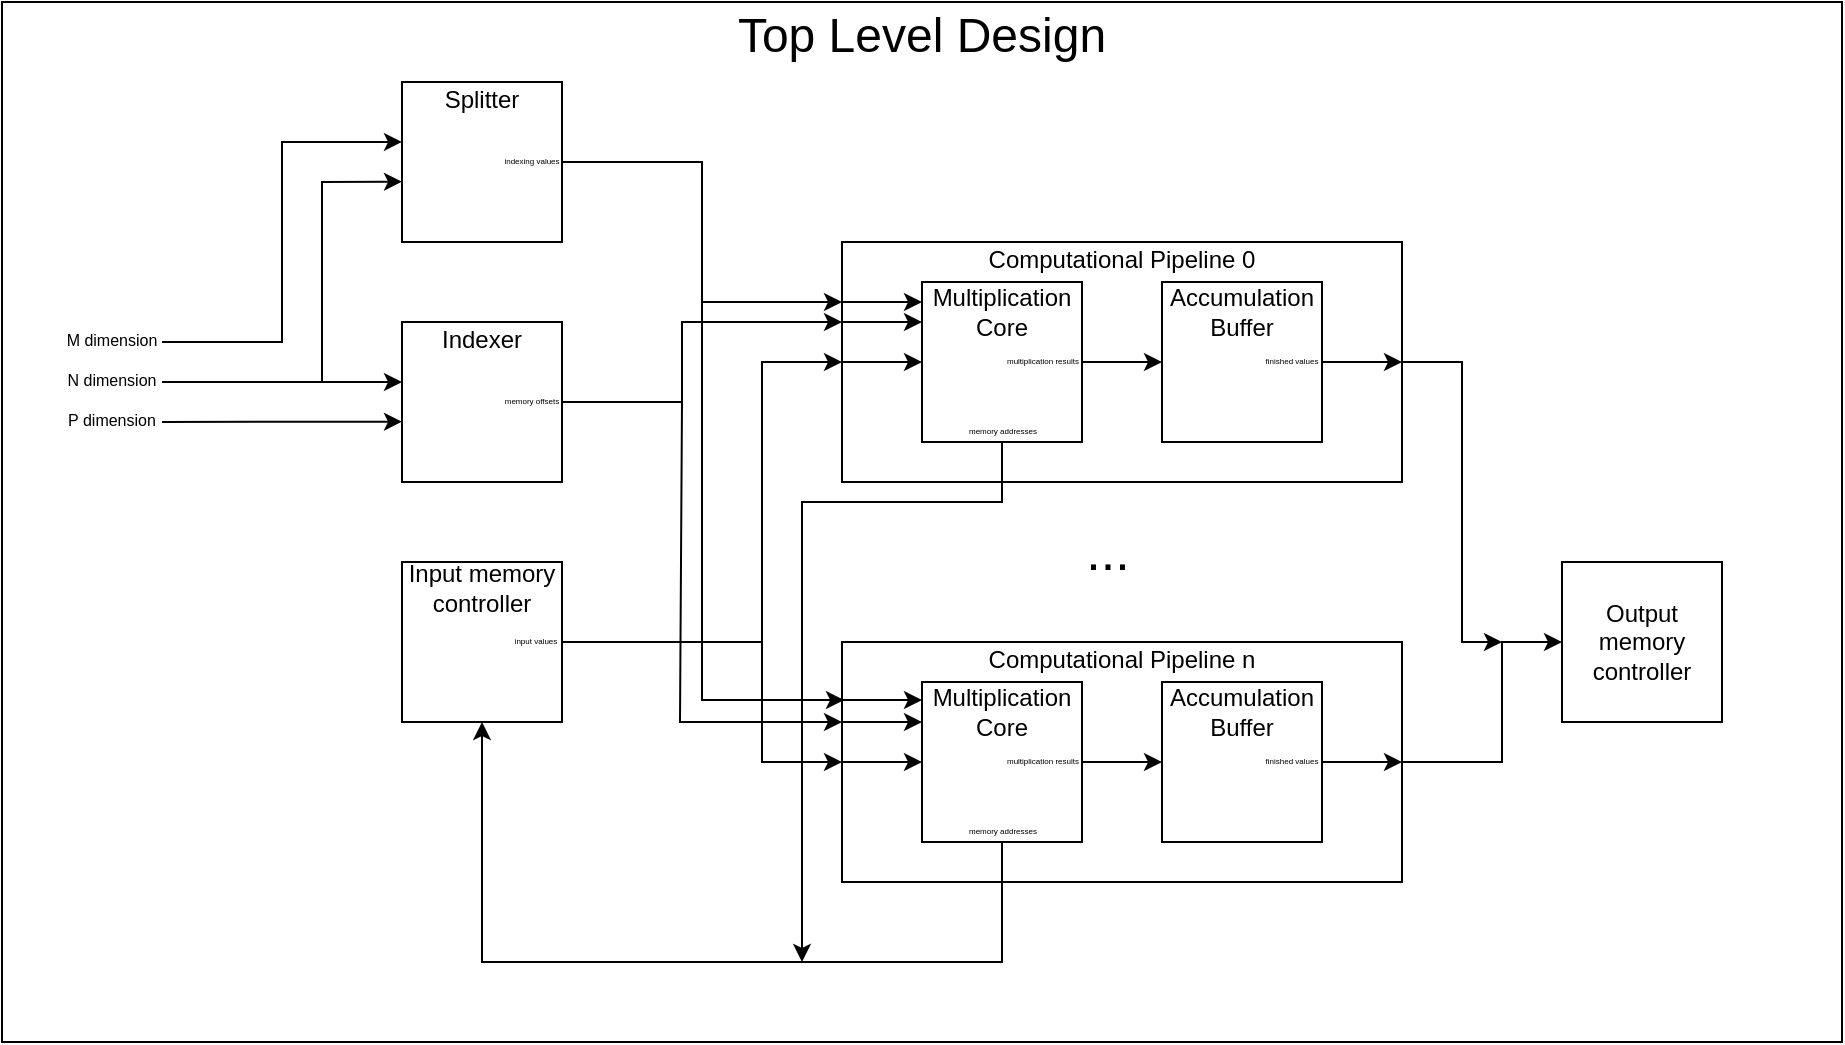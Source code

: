 <mxfile version="26.2.2" pages="6">
  <diagram name="Page-1" id="iyi2-pNNWkHop8AXaiMm">
    <mxGraphModel dx="2074" dy="1114" grid="1" gridSize="10" guides="1" tooltips="1" connect="1" arrows="1" fold="1" page="1" pageScale="1" pageWidth="850" pageHeight="1100" math="0" shadow="0">
      <root>
        <mxCell id="0" />
        <mxCell id="1" parent="0" />
        <mxCell id="Ya81arNXWgyeDwcRCkby-1" value="Top Level Design" style="rounded=0;whiteSpace=wrap;html=1;labelPosition=center;verticalLabelPosition=top;align=center;verticalAlign=bottom;fontSize=24;spacingBottom=-34;" vertex="1" parent="1">
          <mxGeometry x="320" y="160" width="920" height="520" as="geometry" />
        </mxCell>
        <mxCell id="Ya81arNXWgyeDwcRCkby-43" value="" style="endArrow=classic;html=1;rounded=0;entryX=0;entryY=0.25;entryDx=0;entryDy=0;exitX=1;exitY=0.5;exitDx=0;exitDy=0;" edge="1" parent="1" source="Ya81arNXWgyeDwcRCkby-2" target="Ya81arNXWgyeDwcRCkby-6">
          <mxGeometry width="50" height="50" relative="1" as="geometry">
            <mxPoint x="600" y="310" as="sourcePoint" />
            <mxPoint x="739" y="310" as="targetPoint" />
            <Array as="points">
              <mxPoint x="670" y="240" />
              <mxPoint x="670" y="310" />
            </Array>
          </mxGeometry>
        </mxCell>
        <mxCell id="Ya81arNXWgyeDwcRCkby-2" value="Splitter" style="whiteSpace=wrap;html=1;aspect=fixed;labelPosition=center;verticalLabelPosition=top;align=center;verticalAlign=bottom;spacingBottom=-18;" vertex="1" parent="1">
          <mxGeometry x="520" y="200" width="80" height="80" as="geometry" />
        </mxCell>
        <mxCell id="Ya81arNXWgyeDwcRCkby-3" value="Indexer" style="whiteSpace=wrap;html=1;aspect=fixed;spacingBottom=-18;labelPosition=center;verticalLabelPosition=top;align=center;verticalAlign=bottom;" vertex="1" parent="1">
          <mxGeometry x="520" y="320" width="80" height="80" as="geometry" />
        </mxCell>
        <mxCell id="Ya81arNXWgyeDwcRCkby-4" value="&lt;div&gt;Input memory controller&lt;/div&gt;" style="whiteSpace=wrap;html=1;aspect=fixed;labelPosition=center;verticalLabelPosition=top;align=center;verticalAlign=bottom;spacingBottom=-30;" vertex="1" parent="1">
          <mxGeometry x="520" y="440" width="80" height="80" as="geometry" />
        </mxCell>
        <mxCell id="Ya81arNXWgyeDwcRCkby-6" value="Computational Pipeline 0" style="rounded=0;whiteSpace=wrap;html=1;spacingTop=0;labelPosition=center;verticalLabelPosition=top;align=center;verticalAlign=bottom;spacingBottom=-18;" vertex="1" parent="1">
          <mxGeometry x="740" y="280" width="280" height="120" as="geometry" />
        </mxCell>
        <mxCell id="Ya81arNXWgyeDwcRCkby-7" value="Multiplication Core" style="whiteSpace=wrap;html=1;aspect=fixed;spacingBottom=-32;labelPosition=center;verticalLabelPosition=top;align=center;verticalAlign=bottom;" vertex="1" parent="1">
          <mxGeometry x="780" y="300" width="80" height="80" as="geometry" />
        </mxCell>
        <mxCell id="Ya81arNXWgyeDwcRCkby-8" value="Accumulation Buffer" style="whiteSpace=wrap;html=1;aspect=fixed;spacingBottom=-32;labelPosition=center;verticalLabelPosition=top;align=center;verticalAlign=bottom;" vertex="1" parent="1">
          <mxGeometry x="900" y="300" width="80" height="80" as="geometry" />
        </mxCell>
        <mxCell id="Ya81arNXWgyeDwcRCkby-9" value="Output memory controller" style="whiteSpace=wrap;html=1;aspect=fixed;" vertex="1" parent="1">
          <mxGeometry x="1100" y="440" width="80" height="80" as="geometry" />
        </mxCell>
        <mxCell id="Ya81arNXWgyeDwcRCkby-16" value="Computational Pipeline n" style="rounded=0;whiteSpace=wrap;html=1;labelPosition=center;verticalLabelPosition=top;align=center;verticalAlign=bottom;spacingBottom=-18;" vertex="1" parent="1">
          <mxGeometry x="740" y="480" width="280" height="120" as="geometry" />
        </mxCell>
        <mxCell id="Ya81arNXWgyeDwcRCkby-17" value="Multiplication Core" style="whiteSpace=wrap;html=1;aspect=fixed;spacingBottom=-32;labelPosition=center;verticalLabelPosition=top;align=center;verticalAlign=bottom;" vertex="1" parent="1">
          <mxGeometry x="780" y="500" width="80" height="80" as="geometry" />
        </mxCell>
        <mxCell id="Ya81arNXWgyeDwcRCkby-18" value="Accumulation Buffer" style="whiteSpace=wrap;html=1;aspect=fixed;spacingBottom=-32;labelPosition=center;verticalLabelPosition=top;align=center;verticalAlign=bottom;" vertex="1" parent="1">
          <mxGeometry x="900" y="500" width="80" height="80" as="geometry" />
        </mxCell>
        <mxCell id="Ya81arNXWgyeDwcRCkby-20" value="&lt;font style=&quot;font-size: 26px;&quot;&gt;...&lt;/font&gt;" style="text;html=1;align=center;verticalAlign=middle;whiteSpace=wrap;rounded=0;" vertex="1" parent="1">
          <mxGeometry x="842.5" y="420" width="60" height="30" as="geometry" />
        </mxCell>
        <mxCell id="Ya81arNXWgyeDwcRCkby-23" value="" style="endArrow=classic;html=1;rounded=0;exitX=1;exitY=0.5;exitDx=0;exitDy=0;entryX=0;entryY=0.5;entryDx=0;entryDy=0;" edge="1" parent="1" source="Ya81arNXWgyeDwcRCkby-4" target="Ya81arNXWgyeDwcRCkby-16">
          <mxGeometry width="50" height="50" relative="1" as="geometry">
            <mxPoint x="830" y="540" as="sourcePoint" />
            <mxPoint x="880" y="490" as="targetPoint" />
            <Array as="points">
              <mxPoint x="700" y="480" />
              <mxPoint x="700" y="540" />
            </Array>
          </mxGeometry>
        </mxCell>
        <mxCell id="Ya81arNXWgyeDwcRCkby-25" value="" style="endArrow=classic;html=1;rounded=0;entryX=0;entryY=0.5;entryDx=0;entryDy=0;" edge="1" parent="1" target="Ya81arNXWgyeDwcRCkby-6">
          <mxGeometry width="50" height="50" relative="1" as="geometry">
            <mxPoint x="700" y="480" as="sourcePoint" />
            <mxPoint x="700" y="340" as="targetPoint" />
            <Array as="points">
              <mxPoint x="700" y="340" />
            </Array>
          </mxGeometry>
        </mxCell>
        <mxCell id="Ya81arNXWgyeDwcRCkby-26" value="" style="endArrow=classic;html=1;rounded=0;exitX=0;exitY=0.5;exitDx=0;exitDy=0;entryX=0;entryY=0.5;entryDx=0;entryDy=0;" edge="1" parent="1" source="Ya81arNXWgyeDwcRCkby-6" target="Ya81arNXWgyeDwcRCkby-7">
          <mxGeometry width="50" height="50" relative="1" as="geometry">
            <mxPoint x="750" y="420" as="sourcePoint" />
            <mxPoint x="800" y="370" as="targetPoint" />
          </mxGeometry>
        </mxCell>
        <mxCell id="Ya81arNXWgyeDwcRCkby-27" value="" style="endArrow=classic;html=1;rounded=0;exitX=1;exitY=0.5;exitDx=0;exitDy=0;entryX=0;entryY=0.5;entryDx=0;entryDy=0;" edge="1" parent="1" source="Ya81arNXWgyeDwcRCkby-7" target="Ya81arNXWgyeDwcRCkby-8">
          <mxGeometry width="50" height="50" relative="1" as="geometry">
            <mxPoint x="750" y="420" as="sourcePoint" />
            <mxPoint x="800" y="370" as="targetPoint" />
          </mxGeometry>
        </mxCell>
        <mxCell id="Ya81arNXWgyeDwcRCkby-28" value="" style="endArrow=classic;html=1;rounded=0;exitX=0;exitY=0.5;exitDx=0;exitDy=0;entryX=0;entryY=0.5;entryDx=0;entryDy=0;" edge="1" parent="1" source="Ya81arNXWgyeDwcRCkby-16" target="Ya81arNXWgyeDwcRCkby-17">
          <mxGeometry width="50" height="50" relative="1" as="geometry">
            <mxPoint x="750" y="510" as="sourcePoint" />
            <mxPoint x="800" y="460" as="targetPoint" />
          </mxGeometry>
        </mxCell>
        <mxCell id="Ya81arNXWgyeDwcRCkby-29" value="" style="endArrow=classic;html=1;rounded=0;exitX=1;exitY=0.5;exitDx=0;exitDy=0;entryX=0;entryY=0.5;entryDx=0;entryDy=0;" edge="1" parent="1" source="Ya81arNXWgyeDwcRCkby-17" target="Ya81arNXWgyeDwcRCkby-18">
          <mxGeometry width="50" height="50" relative="1" as="geometry">
            <mxPoint x="750" y="510" as="sourcePoint" />
            <mxPoint x="800" y="460" as="targetPoint" />
          </mxGeometry>
        </mxCell>
        <mxCell id="Ya81arNXWgyeDwcRCkby-30" value="" style="endArrow=classic;html=1;rounded=0;exitX=1;exitY=0.5;exitDx=0;exitDy=0;entryX=0;entryY=0.5;entryDx=0;entryDy=0;" edge="1" parent="1" source="Ya81arNXWgyeDwcRCkby-16" target="Ya81arNXWgyeDwcRCkby-9">
          <mxGeometry width="50" height="50" relative="1" as="geometry">
            <mxPoint x="1060" y="450" as="sourcePoint" />
            <mxPoint x="1110" y="400" as="targetPoint" />
            <Array as="points">
              <mxPoint x="1070" y="540" />
              <mxPoint x="1070" y="480" />
            </Array>
          </mxGeometry>
        </mxCell>
        <mxCell id="Ya81arNXWgyeDwcRCkby-31" value="" style="endArrow=classic;html=1;rounded=0;exitX=1;exitY=0.5;exitDx=0;exitDy=0;startFill=0;endFill=1;" edge="1" parent="1" source="Ya81arNXWgyeDwcRCkby-6">
          <mxGeometry width="50" height="50" relative="1" as="geometry">
            <mxPoint x="1060" y="450" as="sourcePoint" />
            <mxPoint x="1070" y="480" as="targetPoint" />
            <Array as="points">
              <mxPoint x="1050" y="340" />
              <mxPoint x="1050" y="480" />
            </Array>
          </mxGeometry>
        </mxCell>
        <mxCell id="Ya81arNXWgyeDwcRCkby-32" value="" style="endArrow=classic;html=1;rounded=0;exitX=1;exitY=0.5;exitDx=0;exitDy=0;entryX=1;entryY=0.5;entryDx=0;entryDy=0;" edge="1" parent="1" source="Ya81arNXWgyeDwcRCkby-8" target="Ya81arNXWgyeDwcRCkby-6">
          <mxGeometry width="50" height="50" relative="1" as="geometry">
            <mxPoint x="1060" y="520" as="sourcePoint" />
            <mxPoint x="1110" y="470" as="targetPoint" />
          </mxGeometry>
        </mxCell>
        <mxCell id="Ya81arNXWgyeDwcRCkby-33" value="" style="endArrow=classic;html=1;rounded=0;exitX=1;exitY=0.5;exitDx=0;exitDy=0;entryX=1;entryY=0.5;entryDx=0;entryDy=0;" edge="1" parent="1" source="Ya81arNXWgyeDwcRCkby-18" target="Ya81arNXWgyeDwcRCkby-16">
          <mxGeometry width="50" height="50" relative="1" as="geometry">
            <mxPoint x="1060" y="520" as="sourcePoint" />
            <mxPoint x="1020" y="480" as="targetPoint" />
          </mxGeometry>
        </mxCell>
        <mxCell id="Ya81arNXWgyeDwcRCkby-34" value="" style="endArrow=classic;html=1;rounded=0;exitX=0.5;exitY=1;exitDx=0;exitDy=0;entryX=0.5;entryY=1;entryDx=0;entryDy=0;" edge="1" parent="1" source="Ya81arNXWgyeDwcRCkby-17" target="Ya81arNXWgyeDwcRCkby-4">
          <mxGeometry width="50" height="50" relative="1" as="geometry">
            <mxPoint x="810" y="480" as="sourcePoint" />
            <mxPoint x="860" y="430" as="targetPoint" />
            <Array as="points">
              <mxPoint x="820" y="640" />
              <mxPoint x="560" y="640" />
            </Array>
          </mxGeometry>
        </mxCell>
        <mxCell id="Ya81arNXWgyeDwcRCkby-35" value="" style="endArrow=classic;html=1;rounded=0;exitX=0.5;exitY=1;exitDx=0;exitDy=0;" edge="1" parent="1" source="Ya81arNXWgyeDwcRCkby-7">
          <mxGeometry width="50" height="50" relative="1" as="geometry">
            <mxPoint x="810" y="500" as="sourcePoint" />
            <mxPoint x="720" y="640" as="targetPoint" />
            <Array as="points">
              <mxPoint x="820" y="410" />
              <mxPoint x="720" y="410" />
            </Array>
          </mxGeometry>
        </mxCell>
        <mxCell id="Ya81arNXWgyeDwcRCkby-36" value="" style="endArrow=classic;html=1;rounded=0;exitX=0;exitY=0.333;exitDx=0;exitDy=0;exitPerimeter=0;" edge="1" parent="1">
          <mxGeometry width="50" height="50" relative="1" as="geometry">
            <mxPoint x="740" y="319.96" as="sourcePoint" />
            <mxPoint x="780" y="320" as="targetPoint" />
          </mxGeometry>
        </mxCell>
        <mxCell id="Ya81arNXWgyeDwcRCkby-37" value="" style="endArrow=classic;html=1;rounded=0;exitX=0;exitY=0.333;exitDx=0;exitDy=0;exitPerimeter=0;" edge="1" parent="1">
          <mxGeometry width="50" height="50" relative="1" as="geometry">
            <mxPoint x="740" y="310" as="sourcePoint" />
            <mxPoint x="780" y="310" as="targetPoint" />
          </mxGeometry>
        </mxCell>
        <mxCell id="Ya81arNXWgyeDwcRCkby-38" value="" style="endArrow=classic;html=1;rounded=0;" edge="1" parent="1">
          <mxGeometry width="50" height="50" relative="1" as="geometry">
            <mxPoint x="740" y="520" as="sourcePoint" />
            <mxPoint x="780" y="520" as="targetPoint" />
          </mxGeometry>
        </mxCell>
        <mxCell id="Ya81arNXWgyeDwcRCkby-39" value="" style="endArrow=classic;html=1;rounded=0;exitX=0;exitY=0.333;exitDx=0;exitDy=0;exitPerimeter=0;" edge="1" parent="1">
          <mxGeometry width="50" height="50" relative="1" as="geometry">
            <mxPoint x="740" y="509" as="sourcePoint" />
            <mxPoint x="780" y="509" as="targetPoint" />
          </mxGeometry>
        </mxCell>
        <mxCell id="Ya81arNXWgyeDwcRCkby-40" value="" style="endArrow=classic;html=1;rounded=0;exitX=1;exitY=0.5;exitDx=0;exitDy=0;" edge="1" parent="1" source="Ya81arNXWgyeDwcRCkby-3">
          <mxGeometry width="50" height="50" relative="1" as="geometry">
            <mxPoint x="600" y="420" as="sourcePoint" />
            <mxPoint x="740" y="520" as="targetPoint" />
            <Array as="points">
              <mxPoint x="660" y="360" />
              <mxPoint x="659" y="520" />
            </Array>
          </mxGeometry>
        </mxCell>
        <mxCell id="Ya81arNXWgyeDwcRCkby-41" value="" style="endArrow=classic;html=1;rounded=0;" edge="1" parent="1">
          <mxGeometry width="50" height="50" relative="1" as="geometry">
            <mxPoint x="670" y="310" as="sourcePoint" />
            <mxPoint x="741" y="509" as="targetPoint" />
            <Array as="points">
              <mxPoint x="670" y="509" />
            </Array>
          </mxGeometry>
        </mxCell>
        <mxCell id="Ya81arNXWgyeDwcRCkby-42" value="" style="endArrow=classic;html=1;rounded=0;" edge="1" parent="1">
          <mxGeometry width="50" height="50" relative="1" as="geometry">
            <mxPoint x="660" y="360" as="sourcePoint" />
            <mxPoint x="740" y="320" as="targetPoint" />
            <Array as="points">
              <mxPoint x="660" y="320" />
            </Array>
          </mxGeometry>
        </mxCell>
        <mxCell id="Ya81arNXWgyeDwcRCkby-44" value="" style="endArrow=classic;html=1;rounded=0;" edge="1" parent="1">
          <mxGeometry width="50" height="50" relative="1" as="geometry">
            <mxPoint x="400" y="370" as="sourcePoint" />
            <mxPoint x="520" y="369.83" as="targetPoint" />
          </mxGeometry>
        </mxCell>
        <mxCell id="Ya81arNXWgyeDwcRCkby-45" value="&lt;font style=&quot;font-size: 4px;&quot;&gt;indexing values&lt;/font&gt;" style="text;html=1;align=center;verticalAlign=middle;whiteSpace=wrap;rounded=0;labelPosition=center;verticalLabelPosition=middle;spacingBottom=6;" vertex="1" parent="1">
          <mxGeometry x="570" y="235" width="30" height="10" as="geometry" />
        </mxCell>
        <mxCell id="Ya81arNXWgyeDwcRCkby-47" value="&lt;font style=&quot;font-size: 4px;&quot;&gt;memory offsets&lt;/font&gt;" style="text;html=1;align=center;verticalAlign=middle;whiteSpace=wrap;rounded=0;labelPosition=center;verticalLabelPosition=middle;spacingBottom=6;" vertex="1" parent="1">
          <mxGeometry x="570" y="355" width="30" height="10" as="geometry" />
        </mxCell>
        <mxCell id="Ya81arNXWgyeDwcRCkby-48" value="&lt;font style=&quot;font-size: 4px;&quot;&gt;input values&lt;/font&gt;" style="text;html=1;align=center;verticalAlign=middle;whiteSpace=wrap;rounded=0;labelPosition=center;verticalLabelPosition=middle;spacingBottom=6;" vertex="1" parent="1">
          <mxGeometry x="572" y="475" width="30" height="10" as="geometry" />
        </mxCell>
        <mxCell id="Ya81arNXWgyeDwcRCkby-49" value="&lt;font style=&quot;font-size: 4px;&quot;&gt;memory addresses&lt;/font&gt;" style="text;html=1;align=center;verticalAlign=middle;whiteSpace=wrap;rounded=0;labelPosition=center;verticalLabelPosition=middle;spacingBottom=6;" vertex="1" parent="1">
          <mxGeometry x="797.5" y="370" width="45" height="10" as="geometry" />
        </mxCell>
        <mxCell id="Ya81arNXWgyeDwcRCkby-50" value="&lt;font style=&quot;font-size: 4px;&quot;&gt;memory addresses&lt;/font&gt;" style="text;html=1;align=center;verticalAlign=middle;whiteSpace=wrap;rounded=0;labelPosition=center;verticalLabelPosition=middle;spacingBottom=6;" vertex="1" parent="1">
          <mxGeometry x="797.5" y="570" width="45" height="10" as="geometry" />
        </mxCell>
        <mxCell id="Ya81arNXWgyeDwcRCkby-51" value="&lt;div&gt;&lt;font style=&quot;font-size: 4px;&quot;&gt;multiplication results&lt;/font&gt;&lt;/div&gt;" style="text;html=1;align=center;verticalAlign=middle;whiteSpace=wrap;rounded=0;labelPosition=center;verticalLabelPosition=middle;spacingBottom=6;" vertex="1" parent="1">
          <mxGeometry x="818" y="335" width="45" height="10" as="geometry" />
        </mxCell>
        <mxCell id="Ya81arNXWgyeDwcRCkby-52" value="&lt;div&gt;&lt;font style=&quot;font-size: 4px;&quot;&gt;multiplication results&lt;/font&gt;&lt;/div&gt;" style="text;html=1;align=center;verticalAlign=middle;whiteSpace=wrap;rounded=0;labelPosition=center;verticalLabelPosition=middle;spacingBottom=6;" vertex="1" parent="1">
          <mxGeometry x="818" y="535" width="45" height="10" as="geometry" />
        </mxCell>
        <mxCell id="Ya81arNXWgyeDwcRCkby-53" value="&lt;div&gt;&lt;font style=&quot;font-size: 4px;&quot;&gt;finished values&lt;/font&gt;&lt;/div&gt;" style="text;html=1;align=center;verticalAlign=middle;whiteSpace=wrap;rounded=0;labelPosition=center;verticalLabelPosition=middle;spacingBottom=6;" vertex="1" parent="1">
          <mxGeometry x="950" y="535" width="30" height="10" as="geometry" />
        </mxCell>
        <mxCell id="Ya81arNXWgyeDwcRCkby-54" value="&lt;div&gt;&lt;font style=&quot;font-size: 4px;&quot;&gt;finished values&lt;/font&gt;&lt;/div&gt;" style="text;html=1;align=center;verticalAlign=middle;whiteSpace=wrap;rounded=0;labelPosition=center;verticalLabelPosition=middle;spacingBottom=6;" vertex="1" parent="1">
          <mxGeometry x="950" y="335" width="30" height="10" as="geometry" />
        </mxCell>
        <mxCell id="Ya81arNXWgyeDwcRCkby-55" value="" style="endArrow=classic;html=1;rounded=0;" edge="1" parent="1">
          <mxGeometry width="50" height="50" relative="1" as="geometry">
            <mxPoint x="400" y="350" as="sourcePoint" />
            <mxPoint x="520" y="350" as="targetPoint" />
          </mxGeometry>
        </mxCell>
        <mxCell id="Ya81arNXWgyeDwcRCkby-57" value="" style="endArrow=classic;html=1;rounded=0;" edge="1" parent="1">
          <mxGeometry width="50" height="50" relative="1" as="geometry">
            <mxPoint x="480" y="350" as="sourcePoint" />
            <mxPoint x="520" y="249.82" as="targetPoint" />
            <Array as="points">
              <mxPoint x="480" y="250" />
            </Array>
          </mxGeometry>
        </mxCell>
        <mxCell id="Ya81arNXWgyeDwcRCkby-58" value="" style="endArrow=classic;html=1;rounded=0;" edge="1" parent="1">
          <mxGeometry width="50" height="50" relative="1" as="geometry">
            <mxPoint x="400" y="330" as="sourcePoint" />
            <mxPoint x="520" y="229.99" as="targetPoint" />
            <Array as="points">
              <mxPoint x="460" y="330" />
              <mxPoint x="460" y="230" />
            </Array>
          </mxGeometry>
        </mxCell>
        <mxCell id="Ya81arNXWgyeDwcRCkby-60" value="M dimension" style="text;html=1;align=center;verticalAlign=middle;whiteSpace=wrap;rounded=0;labelPosition=center;verticalLabelPosition=middle;spacingBottom=6;fontSize=8;" vertex="1" parent="1">
          <mxGeometry x="350" y="327" width="50" height="10" as="geometry" />
        </mxCell>
        <mxCell id="Ya81arNXWgyeDwcRCkby-61" value="N dimension" style="text;html=1;align=center;verticalAlign=middle;whiteSpace=wrap;rounded=0;labelPosition=center;verticalLabelPosition=middle;spacingBottom=6;fontSize=8;" vertex="1" parent="1">
          <mxGeometry x="350" y="347" width="50" height="10" as="geometry" />
        </mxCell>
        <mxCell id="Ya81arNXWgyeDwcRCkby-62" value="P dimension" style="text;html=1;align=center;verticalAlign=middle;whiteSpace=wrap;rounded=0;labelPosition=center;verticalLabelPosition=middle;spacingBottom=6;fontSize=8;" vertex="1" parent="1">
          <mxGeometry x="350" y="367" width="50" height="10" as="geometry" />
        </mxCell>
      </root>
    </mxGraphModel>
  </diagram>
  <diagram id="odUqe0KCZZyqn8LD1sJC" name="Page-2">
    <mxGraphModel dx="1185" dy="637" grid="1" gridSize="10" guides="1" tooltips="1" connect="1" arrows="1" fold="1" page="1" pageScale="1" pageWidth="850" pageHeight="1100" math="0" shadow="0">
      <root>
        <mxCell id="0" />
        <mxCell id="1" parent="0" />
        <mxCell id="QLxk4tPGUey8Fi6rnZQi-34" value="&lt;div&gt;Multiplication Core&lt;/div&gt;" style="rounded=0;whiteSpace=wrap;html=1;labelPosition=center;verticalLabelPosition=top;align=center;verticalAlign=bottom;spacingBottom=-18;" vertex="1" parent="1">
          <mxGeometry x="230" y="410" width="520" height="460" as="geometry" />
        </mxCell>
        <mxCell id="hEDxYwI3c1Wd81r15uTx-18" value="&lt;div&gt;Multiplier Units&lt;/div&gt;" style="whiteSpace=wrap;html=1;aspect=fixed;labelPosition=center;verticalLabelPosition=top;align=center;verticalAlign=bottom;spacingBottom=-18;" vertex="1" parent="1">
          <mxGeometry x="489" y="480" width="200" height="200" as="geometry" />
        </mxCell>
        <mxCell id="hEDxYwI3c1Wd81r15uTx-1" value="Signaling Logic" style="whiteSpace=wrap;html=1;aspect=fixed;labelPosition=center;verticalLabelPosition=top;align=center;verticalAlign=bottom;spacingBottom=-18;" vertex="1" parent="1">
          <mxGeometry x="289" y="560" width="120" height="120" as="geometry" />
        </mxCell>
        <mxCell id="hEDxYwI3c1Wd81r15uTx-11" value="" style="whiteSpace=wrap;html=1;aspect=fixed;" vertex="1" parent="1">
          <mxGeometry x="529" y="520" width="40" height="40" as="geometry" />
        </mxCell>
        <mxCell id="hEDxYwI3c1Wd81r15uTx-12" value="" style="whiteSpace=wrap;html=1;aspect=fixed;" vertex="1" parent="1">
          <mxGeometry x="609" y="520" width="40" height="40" as="geometry" />
        </mxCell>
        <mxCell id="hEDxYwI3c1Wd81r15uTx-14" value="" style="whiteSpace=wrap;html=1;aspect=fixed;" vertex="1" parent="1">
          <mxGeometry x="529" y="600" width="40" height="40" as="geometry" />
        </mxCell>
        <mxCell id="hEDxYwI3c1Wd81r15uTx-15" value="" style="whiteSpace=wrap;html=1;aspect=fixed;" vertex="1" parent="1">
          <mxGeometry x="609" y="600" width="40" height="40" as="geometry" />
        </mxCell>
        <mxCell id="QLxk4tPGUey8Fi6rnZQi-1" value="&lt;font style=&quot;font-size: 4px;&quot;&gt;value pulled signals&lt;/font&gt;" style="text;html=1;align=center;verticalAlign=middle;whiteSpace=wrap;rounded=0;labelPosition=center;verticalLabelPosition=middle;spacingBottom=6;" vertex="1" parent="1">
          <mxGeometry x="369" y="615" width="40" height="10" as="geometry" />
        </mxCell>
        <mxCell id="QLxk4tPGUey8Fi6rnZQi-2" value="" style="endArrow=classic;html=1;rounded=0;exitX=1;exitY=0.5;exitDx=0;exitDy=0;entryX=0;entryY=0.7;entryDx=0;entryDy=0;entryPerimeter=0;" edge="1" parent="1" source="QLxk4tPGUey8Fi6rnZQi-1" target="hEDxYwI3c1Wd81r15uTx-18">
          <mxGeometry width="50" height="50" relative="1" as="geometry">
            <mxPoint x="419" y="610" as="sourcePoint" />
            <mxPoint x="469" y="560" as="targetPoint" />
          </mxGeometry>
        </mxCell>
        <mxCell id="QLxk4tPGUey8Fi6rnZQi-3" value="" style="endArrow=classic;html=1;rounded=0;entryX=0;entryY=0.2;entryDx=0;entryDy=0;entryPerimeter=0;" edge="1" parent="1" target="hEDxYwI3c1Wd81r15uTx-18">
          <mxGeometry width="50" height="50" relative="1" as="geometry">
            <mxPoint x="209" y="520" as="sourcePoint" />
            <mxPoint x="339" y="470" as="targetPoint" />
          </mxGeometry>
        </mxCell>
        <mxCell id="QLxk4tPGUey8Fi6rnZQi-4" value="&lt;font style=&quot;font-size: 4px;&quot;&gt;input memory bus&lt;/font&gt;" style="text;html=1;align=center;verticalAlign=middle;whiteSpace=wrap;rounded=0;labelPosition=center;verticalLabelPosition=middle;spacingBottom=6;" vertex="1" parent="1">
          <mxGeometry x="171" y="514" width="40" height="10" as="geometry" />
        </mxCell>
        <mxCell id="QLxk4tPGUey8Fi6rnZQi-5" value="" style="endArrow=classic;html=1;rounded=0;entryX=0;entryY=0.3;entryDx=0;entryDy=0;entryPerimeter=0;" edge="1" parent="1" target="hEDxYwI3c1Wd81r15uTx-18">
          <mxGeometry width="50" height="50" relative="1" as="geometry">
            <mxPoint x="209" y="540" as="sourcePoint" />
            <mxPoint x="399" y="500" as="targetPoint" />
          </mxGeometry>
        </mxCell>
        <mxCell id="QLxk4tPGUey8Fi6rnZQi-8" value="&lt;font style=&quot;font-size: 4px;&quot;&gt;memory offsets&lt;/font&gt;" style="text;html=1;align=center;verticalAlign=middle;whiteSpace=wrap;rounded=0;labelPosition=center;verticalLabelPosition=middle;spacingBottom=6;" vertex="1" parent="1">
          <mxGeometry x="174" y="535" width="40" height="10" as="geometry" />
        </mxCell>
        <mxCell id="QLxk4tPGUey8Fi6rnZQi-9" value="" style="endArrow=classic;html=1;rounded=0;entryX=0;entryY=0.5;entryDx=0;entryDy=0;" edge="1" parent="1" target="hEDxYwI3c1Wd81r15uTx-1">
          <mxGeometry width="50" height="50" relative="1" as="geometry">
            <mxPoint x="209" y="620" as="sourcePoint" />
            <mxPoint x="259" y="565" as="targetPoint" />
          </mxGeometry>
        </mxCell>
        <mxCell id="QLxk4tPGUey8Fi6rnZQi-10" value="&lt;font style=&quot;font-size: 4px;&quot;&gt;next_fill&lt;/font&gt;" style="text;html=1;align=center;verticalAlign=middle;whiteSpace=wrap;rounded=0;labelPosition=center;verticalLabelPosition=middle;spacingBottom=6;" vertex="1" parent="1">
          <mxGeometry x="185" y="615" width="30" height="10" as="geometry" />
        </mxCell>
        <mxCell id="QLxk4tPGUey8Fi6rnZQi-11" value="" style="endArrow=classic;html=1;rounded=0;entryX=0;entryY=0.75;entryDx=0;entryDy=0;" edge="1" parent="1">
          <mxGeometry width="50" height="50" relative="1" as="geometry">
            <mxPoint x="209" y="640" as="sourcePoint" />
            <mxPoint x="289" y="640" as="targetPoint" />
            <Array as="points">
              <mxPoint x="249" y="640" />
            </Array>
          </mxGeometry>
        </mxCell>
        <mxCell id="QLxk4tPGUey8Fi6rnZQi-12" value="&lt;font style=&quot;font-size: 4px;&quot;&gt;accumulation cycle&lt;/font&gt;" style="text;html=1;align=center;verticalAlign=middle;whiteSpace=wrap;rounded=0;labelPosition=center;verticalLabelPosition=middle;spacingBottom=6;" vertex="1" parent="1">
          <mxGeometry x="170" y="635" width="40" height="10" as="geometry" />
        </mxCell>
        <mxCell id="QLxk4tPGUey8Fi6rnZQi-13" value="" style="endArrow=classic;html=1;rounded=0;entryX=0;entryY=0.833;entryDx=0;entryDy=0;entryPerimeter=0;" edge="1" parent="1" target="hEDxYwI3c1Wd81r15uTx-1">
          <mxGeometry width="50" height="50" relative="1" as="geometry">
            <mxPoint x="209" y="660" as="sourcePoint" />
            <mxPoint x="225" y="640" as="targetPoint" />
          </mxGeometry>
        </mxCell>
        <mxCell id="QLxk4tPGUey8Fi6rnZQi-14" value="&lt;font style=&quot;font-size: 4px;&quot;&gt;operation count&lt;/font&gt;" style="text;html=1;align=center;verticalAlign=middle;whiteSpace=wrap;rounded=0;labelPosition=center;verticalLabelPosition=middle;spacingBottom=6;" vertex="1" parent="1">
          <mxGeometry x="173" y="655" width="40" height="10" as="geometry" />
        </mxCell>
        <mxCell id="QLxk4tPGUey8Fi6rnZQi-15" value="Indexing Register" style="whiteSpace=wrap;html=1;aspect=fixed;labelPosition=center;verticalLabelPosition=top;align=center;verticalAlign=bottom;spacingBottom=-18;" vertex="1" parent="1">
          <mxGeometry x="289" y="720" width="120" height="120" as="geometry" />
        </mxCell>
        <mxCell id="QLxk4tPGUey8Fi6rnZQi-16" value="" style="endArrow=classic;html=1;rounded=0;entryX=0;entryY=0.833;entryDx=0;entryDy=0;entryPerimeter=0;" edge="1" parent="1">
          <mxGeometry width="50" height="50" relative="1" as="geometry">
            <mxPoint x="209" y="760" as="sourcePoint" />
            <mxPoint x="289" y="760" as="targetPoint" />
          </mxGeometry>
        </mxCell>
        <mxCell id="QLxk4tPGUey8Fi6rnZQi-18" value="&lt;font style=&quot;font-size: 4px;&quot;&gt;start&lt;/font&gt;" style="text;html=1;align=center;verticalAlign=middle;whiteSpace=wrap;rounded=0;labelPosition=center;verticalLabelPosition=middle;spacingBottom=6;" vertex="1" parent="1">
          <mxGeometry x="184" y="755" width="40" height="10" as="geometry" />
        </mxCell>
        <mxCell id="QLxk4tPGUey8Fi6rnZQi-19" value="" style="endArrow=classic;html=1;rounded=0;" edge="1" parent="1">
          <mxGeometry width="50" height="50" relative="1" as="geometry">
            <mxPoint x="209" y="800" as="sourcePoint" />
            <mxPoint x="289" y="800" as="targetPoint" />
          </mxGeometry>
        </mxCell>
        <mxCell id="QLxk4tPGUey8Fi6rnZQi-21" value="&lt;font style=&quot;font-size: 4px;&quot;&gt;indexing values&lt;/font&gt;" style="text;html=1;align=center;verticalAlign=middle;whiteSpace=wrap;rounded=0;labelPosition=center;verticalLabelPosition=middle;spacingBottom=6;" vertex="1" parent="1">
          <mxGeometry x="174" y="795" width="40" height="10" as="geometry" />
        </mxCell>
        <mxCell id="QLxk4tPGUey8Fi6rnZQi-22" value="" style="endArrow=classic;html=1;rounded=0;entryX=0;entryY=0.8;entryDx=0;entryDy=0;entryPerimeter=0;" edge="1" parent="1" target="hEDxYwI3c1Wd81r15uTx-18">
          <mxGeometry width="50" height="50" relative="1" as="geometry">
            <mxPoint x="249" y="760" as="sourcePoint" />
            <mxPoint x="489" y="655" as="targetPoint" />
            <Array as="points">
              <mxPoint x="249" y="700" />
              <mxPoint x="279" y="700" />
              <mxPoint x="429" y="700" />
              <mxPoint x="429" y="640" />
            </Array>
          </mxGeometry>
        </mxCell>
        <mxCell id="QLxk4tPGUey8Fi6rnZQi-23" value="" style="endArrow=classic;html=1;rounded=0;entryX=0;entryY=0.9;entryDx=0;entryDy=0;entryPerimeter=0;" edge="1" parent="1" target="hEDxYwI3c1Wd81r15uTx-18">
          <mxGeometry width="50" height="50" relative="1" as="geometry">
            <mxPoint x="409" y="785" as="sourcePoint" />
            <mxPoint x="459" y="735" as="targetPoint" />
            <Array as="points">
              <mxPoint x="449" y="785" />
              <mxPoint x="449" y="660" />
            </Array>
          </mxGeometry>
        </mxCell>
        <mxCell id="QLxk4tPGUey8Fi6rnZQi-24" value="&lt;font style=&quot;font-size: 4px;&quot;&gt;indexing values&lt;/font&gt;" style="text;html=1;align=center;verticalAlign=middle;whiteSpace=wrap;rounded=0;labelPosition=center;verticalLabelPosition=middle;spacingBottom=6;" vertex="1" parent="1">
          <mxGeometry x="374" y="780" width="40" height="10" as="geometry" />
        </mxCell>
        <mxCell id="QLxk4tPGUey8Fi6rnZQi-25" value="" style="endArrow=classic;html=1;rounded=0;" edge="1" parent="1">
          <mxGeometry width="50" height="50" relative="1" as="geometry">
            <mxPoint x="689" y="539.9" as="sourcePoint" />
            <mxPoint x="800" y="539.9" as="targetPoint" />
          </mxGeometry>
        </mxCell>
        <mxCell id="QLxk4tPGUey8Fi6rnZQi-26" value="&lt;font style=&quot;font-size: 4px;&quot;&gt;outputs ready&lt;/font&gt;" style="text;html=1;align=center;verticalAlign=middle;whiteSpace=wrap;rounded=0;labelPosition=center;verticalLabelPosition=middle;spacingBottom=6;" vertex="1" parent="1">
          <mxGeometry x="656" y="535" width="40" height="10" as="geometry" />
        </mxCell>
        <mxCell id="QLxk4tPGUey8Fi6rnZQi-27" value="&lt;font style=&quot;font-size: 4px;&quot;&gt;multiplication results&lt;/font&gt;" style="text;html=1;align=center;verticalAlign=middle;whiteSpace=wrap;rounded=0;labelPosition=center;verticalLabelPosition=middle;spacingBottom=6;" vertex="1" parent="1">
          <mxGeometry x="650" y="555" width="40" height="10" as="geometry" />
        </mxCell>
        <mxCell id="QLxk4tPGUey8Fi6rnZQi-28" value="" style="endArrow=classic;html=1;rounded=0;" edge="1" parent="1">
          <mxGeometry width="50" height="50" relative="1" as="geometry">
            <mxPoint x="689" y="560" as="sourcePoint" />
            <mxPoint x="800" y="560" as="targetPoint" />
          </mxGeometry>
        </mxCell>
        <mxCell id="QLxk4tPGUey8Fi6rnZQi-29" value="" style="endArrow=classic;html=1;rounded=0;" edge="1" parent="1">
          <mxGeometry width="50" height="50" relative="1" as="geometry">
            <mxPoint x="689" y="599.81" as="sourcePoint" />
            <mxPoint x="800" y="599.81" as="targetPoint" />
          </mxGeometry>
        </mxCell>
        <mxCell id="QLxk4tPGUey8Fi6rnZQi-30" value="" style="endArrow=classic;html=1;rounded=0;" edge="1" parent="1">
          <mxGeometry width="50" height="50" relative="1" as="geometry">
            <mxPoint x="689" y="619.9" as="sourcePoint" />
            <mxPoint x="800" y="619.9" as="targetPoint" />
          </mxGeometry>
        </mxCell>
        <mxCell id="QLxk4tPGUey8Fi6rnZQi-31" value="&lt;font style=&quot;font-size: 4px;&quot;&gt;memory addresses&lt;/font&gt;" style="text;html=1;align=center;verticalAlign=middle;whiteSpace=wrap;rounded=0;labelPosition=center;verticalLabelPosition=middle;spacingBottom=6;" vertex="1" parent="1">
          <mxGeometry x="651" y="595" width="40" height="10" as="geometry" />
        </mxCell>
        <mxCell id="QLxk4tPGUey8Fi6rnZQi-32" value="&lt;font style=&quot;font-size: 4px;&quot;&gt;read requests&lt;/font&gt;" style="text;html=1;align=center;verticalAlign=middle;whiteSpace=wrap;rounded=0;labelPosition=center;verticalLabelPosition=middle;spacingBottom=6;" vertex="1" parent="1">
          <mxGeometry x="658" y="614" width="35" height="10" as="geometry" />
        </mxCell>
      </root>
    </mxGraphModel>
  </diagram>
  <diagram id="FsvSjl81dU2llE9AzL-5" name="Page-3">
    <mxGraphModel dx="2074" dy="1114" grid="1" gridSize="10" guides="1" tooltips="1" connect="1" arrows="1" fold="1" page="1" pageScale="1" pageWidth="850" pageHeight="1100" math="0" shadow="0">
      <root>
        <mxCell id="0" />
        <mxCell id="1" parent="0" />
        <mxCell id="nDeizVqzHWlye4ZPJStb-1" value="Computational Pipeline 0" style="rounded=0;whiteSpace=wrap;html=1;labelPosition=center;verticalLabelPosition=top;align=center;verticalAlign=bottom;spacingBottom=-18;" vertex="1" parent="1">
          <mxGeometry x="120" y="240" width="360" height="220" as="geometry" />
        </mxCell>
        <mxCell id="nDeizVqzHWlye4ZPJStb-2" value="Multiplication core" style="whiteSpace=wrap;html=1;aspect=fixed;labelPosition=center;verticalLabelPosition=top;align=center;verticalAlign=bottom;spacingBottom=-18;" vertex="1" parent="1">
          <mxGeometry x="160" y="280" width="160" height="160" as="geometry" />
        </mxCell>
        <mxCell id="nDeizVqzHWlye4ZPJStb-3" value="" style="shape=trapezoid;perimeter=trapezoidPerimeter;whiteSpace=wrap;html=1;fixedSize=1;rotation=90;" vertex="1" parent="1">
          <mxGeometry x="300" y="340" width="160" height="40" as="geometry" />
        </mxCell>
        <mxCell id="nDeizVqzHWlye4ZPJStb-4" value="Address Selector" style="text;html=1;align=center;verticalAlign=middle;whiteSpace=wrap;rounded=0;" vertex="1" parent="1">
          <mxGeometry x="320" y="256" width="120" height="30" as="geometry" />
        </mxCell>
        <mxCell id="l8iawKlDhnpysA9u3VDu-1" value="&lt;font style=&quot;font-size: 4px;&quot;&gt;memory addresses&lt;/font&gt;" style="text;html=1;align=center;verticalAlign=middle;whiteSpace=wrap;rounded=0;labelPosition=center;verticalLabelPosition=middle;spacingBottom=6;" vertex="1" parent="1">
          <mxGeometry x="282" y="355" width="40" height="10" as="geometry" />
        </mxCell>
        <mxCell id="l8iawKlDhnpysA9u3VDu-2" value="" style="endArrow=classic;html=1;rounded=0;" edge="1" parent="1">
          <mxGeometry width="50" height="50" relative="1" as="geometry">
            <mxPoint x="340" y="370" as="sourcePoint" />
            <mxPoint x="360" y="350" as="targetPoint" />
            <Array as="points">
              <mxPoint x="340" y="350" />
            </Array>
          </mxGeometry>
        </mxCell>
        <mxCell id="l8iawKlDhnpysA9u3VDu-3" value="" style="endArrow=classic;html=1;rounded=0;" edge="1" parent="1">
          <mxGeometry width="50" height="50" relative="1" as="geometry">
            <mxPoint x="340" y="350" as="sourcePoint" />
            <mxPoint x="360" y="330" as="targetPoint" />
            <Array as="points">
              <mxPoint x="340" y="330" />
            </Array>
          </mxGeometry>
        </mxCell>
        <mxCell id="l8iawKlDhnpysA9u3VDu-4" value="" style="endArrow=classic;html=1;rounded=0;" edge="1" parent="1">
          <mxGeometry width="50" height="50" relative="1" as="geometry">
            <mxPoint x="340" y="330" as="sourcePoint" />
            <mxPoint x="360" y="310" as="targetPoint" />
            <Array as="points">
              <mxPoint x="340" y="310" />
            </Array>
          </mxGeometry>
        </mxCell>
        <mxCell id="l8iawKlDhnpysA9u3VDu-6" value="" style="endArrow=classic;html=1;rounded=0;" edge="1" parent="1">
          <mxGeometry width="50" height="50" relative="1" as="geometry">
            <mxPoint x="340" y="350" as="sourcePoint" />
            <mxPoint x="360" y="370" as="targetPoint" />
            <Array as="points">
              <mxPoint x="340" y="370" />
            </Array>
          </mxGeometry>
        </mxCell>
        <mxCell id="l8iawKlDhnpysA9u3VDu-8" value="" style="endArrow=classic;html=1;rounded=0;" edge="1" parent="1">
          <mxGeometry width="50" height="50" relative="1" as="geometry">
            <mxPoint x="340" y="370" as="sourcePoint" />
            <mxPoint x="360" y="390" as="targetPoint" />
            <Array as="points">
              <mxPoint x="340" y="390" />
            </Array>
          </mxGeometry>
        </mxCell>
        <mxCell id="l8iawKlDhnpysA9u3VDu-9" value="" style="endArrow=classic;html=1;rounded=0;" edge="1" parent="1">
          <mxGeometry width="50" height="50" relative="1" as="geometry">
            <mxPoint x="340" y="390" as="sourcePoint" />
            <mxPoint x="360" y="410" as="targetPoint" />
            <Array as="points">
              <mxPoint x="340" y="410" />
            </Array>
          </mxGeometry>
        </mxCell>
        <mxCell id="l8iawKlDhnpysA9u3VDu-10" value="" style="endArrow=none;html=1;rounded=0;exitX=1;exitY=0.5;exitDx=0;exitDy=0;" edge="1" parent="1" source="nDeizVqzHWlye4ZPJStb-2">
          <mxGeometry width="50" height="50" relative="1" as="geometry">
            <mxPoint x="330" y="380" as="sourcePoint" />
            <mxPoint x="340" y="360" as="targetPoint" />
          </mxGeometry>
        </mxCell>
        <mxCell id="l8iawKlDhnpysA9u3VDu-11" value="" style="endArrow=classic;html=1;rounded=0;exitX=0.5;exitY=0;exitDx=0;exitDy=0;entryX=0.375;entryY=1;entryDx=0;entryDy=0;entryPerimeter=0;" edge="1" parent="1" source="nDeizVqzHWlye4ZPJStb-3" target="l8iawKlDhnpysA9u3VDu-29">
          <mxGeometry width="50" height="50" relative="1" as="geometry">
            <mxPoint x="430" y="365" as="sourcePoint" />
            <mxPoint x="480" y="360" as="targetPoint" />
            <Array as="points">
              <mxPoint x="520" y="360" />
              <mxPoint x="520" y="480" />
            </Array>
          </mxGeometry>
        </mxCell>
        <mxCell id="l8iawKlDhnpysA9u3VDu-12" value="&lt;font style=&quot;font-size: 4px;&quot;&gt;selected address&lt;/font&gt;" style="text;html=1;align=center;verticalAlign=middle;whiteSpace=wrap;rounded=0;labelPosition=center;verticalLabelPosition=middle;spacingBottom=6;" vertex="1" parent="1">
          <mxGeometry x="364" y="355" width="40" height="10" as="geometry" />
        </mxCell>
        <mxCell id="l8iawKlDhnpysA9u3VDu-14" value="&lt;font style=&quot;font-size: 36px;&quot;&gt;...&lt;/font&gt;" style="text;html=1;align=center;verticalAlign=middle;whiteSpace=wrap;rounded=0;" vertex="1" parent="1">
          <mxGeometry x="270" y="500" width="60" height="30" as="geometry" />
        </mxCell>
        <mxCell id="l8iawKlDhnpysA9u3VDu-15" value="Computational Pipeline n" style="rounded=0;whiteSpace=wrap;html=1;labelPosition=center;verticalLabelPosition=top;align=center;verticalAlign=bottom;spacingBottom=-18;" vertex="1" parent="1">
          <mxGeometry x="122" y="580" width="360" height="220" as="geometry" />
        </mxCell>
        <mxCell id="l8iawKlDhnpysA9u3VDu-16" value="Multiplication core" style="whiteSpace=wrap;html=1;aspect=fixed;labelPosition=center;verticalLabelPosition=top;align=center;verticalAlign=bottom;spacingBottom=-18;" vertex="1" parent="1">
          <mxGeometry x="162" y="620" width="160" height="160" as="geometry" />
        </mxCell>
        <mxCell id="l8iawKlDhnpysA9u3VDu-17" value="" style="shape=trapezoid;perimeter=trapezoidPerimeter;whiteSpace=wrap;html=1;fixedSize=1;rotation=90;" vertex="1" parent="1">
          <mxGeometry x="302" y="680" width="160" height="40" as="geometry" />
        </mxCell>
        <mxCell id="l8iawKlDhnpysA9u3VDu-18" value="Address Selector" style="text;html=1;align=center;verticalAlign=middle;whiteSpace=wrap;rounded=0;" vertex="1" parent="1">
          <mxGeometry x="322" y="596" width="120" height="30" as="geometry" />
        </mxCell>
        <mxCell id="l8iawKlDhnpysA9u3VDu-19" value="&lt;font style=&quot;font-size: 4px;&quot;&gt;memory addresses&lt;/font&gt;" style="text;html=1;align=center;verticalAlign=middle;whiteSpace=wrap;rounded=0;labelPosition=center;verticalLabelPosition=middle;spacingBottom=6;" vertex="1" parent="1">
          <mxGeometry x="284" y="695" width="40" height="10" as="geometry" />
        </mxCell>
        <mxCell id="l8iawKlDhnpysA9u3VDu-20" value="" style="endArrow=classic;html=1;rounded=0;" edge="1" parent="1">
          <mxGeometry width="50" height="50" relative="1" as="geometry">
            <mxPoint x="342" y="710" as="sourcePoint" />
            <mxPoint x="362" y="690" as="targetPoint" />
            <Array as="points">
              <mxPoint x="342" y="690" />
            </Array>
          </mxGeometry>
        </mxCell>
        <mxCell id="l8iawKlDhnpysA9u3VDu-21" value="" style="endArrow=classic;html=1;rounded=0;" edge="1" parent="1">
          <mxGeometry width="50" height="50" relative="1" as="geometry">
            <mxPoint x="342" y="690" as="sourcePoint" />
            <mxPoint x="362" y="670" as="targetPoint" />
            <Array as="points">
              <mxPoint x="342" y="670" />
            </Array>
          </mxGeometry>
        </mxCell>
        <mxCell id="l8iawKlDhnpysA9u3VDu-22" value="" style="endArrow=classic;html=1;rounded=0;" edge="1" parent="1">
          <mxGeometry width="50" height="50" relative="1" as="geometry">
            <mxPoint x="342" y="670" as="sourcePoint" />
            <mxPoint x="362" y="650" as="targetPoint" />
            <Array as="points">
              <mxPoint x="342" y="650" />
            </Array>
          </mxGeometry>
        </mxCell>
        <mxCell id="l8iawKlDhnpysA9u3VDu-23" value="" style="endArrow=classic;html=1;rounded=0;" edge="1" parent="1">
          <mxGeometry width="50" height="50" relative="1" as="geometry">
            <mxPoint x="342" y="690" as="sourcePoint" />
            <mxPoint x="362" y="710" as="targetPoint" />
            <Array as="points">
              <mxPoint x="342" y="710" />
            </Array>
          </mxGeometry>
        </mxCell>
        <mxCell id="l8iawKlDhnpysA9u3VDu-24" value="" style="endArrow=classic;html=1;rounded=0;" edge="1" parent="1">
          <mxGeometry width="50" height="50" relative="1" as="geometry">
            <mxPoint x="342" y="710" as="sourcePoint" />
            <mxPoint x="362" y="730" as="targetPoint" />
            <Array as="points">
              <mxPoint x="342" y="730" />
            </Array>
          </mxGeometry>
        </mxCell>
        <mxCell id="l8iawKlDhnpysA9u3VDu-25" value="" style="endArrow=classic;html=1;rounded=0;" edge="1" parent="1">
          <mxGeometry width="50" height="50" relative="1" as="geometry">
            <mxPoint x="342" y="730" as="sourcePoint" />
            <mxPoint x="362" y="750" as="targetPoint" />
            <Array as="points">
              <mxPoint x="342" y="750" />
            </Array>
          </mxGeometry>
        </mxCell>
        <mxCell id="l8iawKlDhnpysA9u3VDu-26" value="" style="endArrow=none;html=1;rounded=0;exitX=1;exitY=0.5;exitDx=0;exitDy=0;" edge="1" parent="1" source="l8iawKlDhnpysA9u3VDu-16">
          <mxGeometry width="50" height="50" relative="1" as="geometry">
            <mxPoint x="332" y="720" as="sourcePoint" />
            <mxPoint x="342" y="700" as="targetPoint" />
          </mxGeometry>
        </mxCell>
        <mxCell id="l8iawKlDhnpysA9u3VDu-27" value="" style="endArrow=classic;html=1;rounded=0;exitX=0.5;exitY=0;exitDx=0;exitDy=0;entryX=0.625;entryY=1;entryDx=0;entryDy=0;entryPerimeter=0;" edge="1" parent="1" source="l8iawKlDhnpysA9u3VDu-17" target="l8iawKlDhnpysA9u3VDu-29">
          <mxGeometry width="50" height="50" relative="1" as="geometry">
            <mxPoint x="432" y="705" as="sourcePoint" />
            <mxPoint x="520" y="700" as="targetPoint" />
            <Array as="points">
              <mxPoint x="520" y="700" />
              <mxPoint x="520" y="520" />
            </Array>
          </mxGeometry>
        </mxCell>
        <mxCell id="l8iawKlDhnpysA9u3VDu-28" value="&lt;font style=&quot;font-size: 4px;&quot;&gt;selected address&lt;/font&gt;" style="text;html=1;align=center;verticalAlign=middle;whiteSpace=wrap;rounded=0;labelPosition=center;verticalLabelPosition=middle;spacingBottom=6;" vertex="1" parent="1">
          <mxGeometry x="366" y="695" width="40" height="10" as="geometry" />
        </mxCell>
        <mxCell id="l8iawKlDhnpysA9u3VDu-29" value="" style="shape=trapezoid;perimeter=trapezoidPerimeter;whiteSpace=wrap;html=1;fixedSize=1;rotation=90;" vertex="1" parent="1">
          <mxGeometry x="500" y="480" width="160" height="40" as="geometry" />
        </mxCell>
        <mxCell id="l8iawKlDhnpysA9u3VDu-30" value="Address Selector" style="text;html=1;align=center;verticalAlign=middle;whiteSpace=wrap;rounded=0;" vertex="1" parent="1">
          <mxGeometry x="520" y="396" width="120" height="30" as="geometry" />
        </mxCell>
        <mxCell id="l8iawKlDhnpysA9u3VDu-31" value="&lt;font style=&quot;font-size: 4px;&quot;&gt;selected address&lt;/font&gt;" style="text;html=1;align=center;verticalAlign=middle;whiteSpace=wrap;rounded=0;labelPosition=center;verticalLabelPosition=middle;spacingBottom=6;" vertex="1" parent="1">
          <mxGeometry x="564" y="495" width="40" height="10" as="geometry" />
        </mxCell>
        <mxCell id="l8iawKlDhnpysA9u3VDu-32" value="" style="endArrow=classic;html=1;rounded=0;" edge="1" parent="1" target="l8iawKlDhnpysA9u3VDu-33">
          <mxGeometry width="50" height="50" relative="1" as="geometry">
            <mxPoint x="600" y="500" as="sourcePoint" />
            <mxPoint x="660" y="500" as="targetPoint" />
          </mxGeometry>
        </mxCell>
        <mxCell id="l8iawKlDhnpysA9u3VDu-33" value="Input Memory Controller" style="whiteSpace=wrap;html=1;aspect=fixed;labelPosition=center;verticalLabelPosition=top;align=center;verticalAlign=bottom;spacingBottom=-32;" vertex="1" parent="1">
          <mxGeometry x="640" y="460" width="80" height="80" as="geometry" />
        </mxCell>
      </root>
    </mxGraphModel>
  </diagram>
  <diagram id="Z1749q3Io9F3OuVi7GRl" name="Page-4">
    <mxGraphModel dx="3443" dy="1393" grid="1" gridSize="10" guides="1" tooltips="1" connect="1" arrows="1" fold="1" page="1" pageScale="1" pageWidth="850" pageHeight="1100" math="0" shadow="0">
      <root>
        <mxCell id="0" />
        <mxCell id="1" parent="0" />
        <mxCell id="voCfU-P37FKHdoMMuv92-22" value="&lt;font style=&quot;font-size: 24px;&quot;&gt;Accumulation Buffer&lt;/font&gt;" style="rounded=0;whiteSpace=wrap;html=1;labelPosition=center;verticalLabelPosition=top;align=center;verticalAlign=bottom;spacingBottom=-36;" vertex="1" parent="1">
          <mxGeometry x="-140" y="300" width="1580" height="720" as="geometry" />
        </mxCell>
        <mxCell id="voCfU-P37FKHdoMMuv92-24" value="Addition Core" style="rounded=0;whiteSpace=wrap;html=1;labelPosition=center;verticalLabelPosition=top;align=center;verticalAlign=bottom;spacingBottom=-18;" vertex="1" parent="1">
          <mxGeometry y="680" width="1200" height="320" as="geometry" />
        </mxCell>
        <mxCell id="iMbpVPUTQg9hdjK6XMZq-6" style="edgeStyle=orthogonalEdgeStyle;rounded=0;orthogonalLoop=1;jettySize=auto;html=1;entryX=0;entryY=0.5;entryDx=0;entryDy=0;" edge="1" parent="1" source="iMbpVPUTQg9hdjK6XMZq-1" target="iMbpVPUTQg9hdjK6XMZq-5">
          <mxGeometry relative="1" as="geometry" />
        </mxCell>
        <mxCell id="iMbpVPUTQg9hdjK6XMZq-1" value="Accumulation Segment 3" style="rounded=0;whiteSpace=wrap;html=1;labelPosition=center;verticalLabelPosition=top;align=center;verticalAlign=bottom;spacingBottom=-18;" vertex="1" parent="1">
          <mxGeometry x="440" y="440" width="160" height="160" as="geometry" />
        </mxCell>
        <mxCell id="iMbpVPUTQg9hdjK6XMZq-7" style="edgeStyle=orthogonalEdgeStyle;rounded=0;orthogonalLoop=1;jettySize=auto;html=1;entryX=1;entryY=0.5;entryDx=0;entryDy=0;" edge="1" parent="1" source="iMbpVPUTQg9hdjK6XMZq-2" target="iMbpVPUTQg9hdjK6XMZq-5">
          <mxGeometry relative="1" as="geometry" />
        </mxCell>
        <mxCell id="iMbpVPUTQg9hdjK6XMZq-2" value="Accumulation Segment 2" style="rounded=0;whiteSpace=wrap;html=1;labelPosition=center;verticalLabelPosition=top;align=center;verticalAlign=bottom;spacingBottom=-18;" vertex="1" parent="1">
          <mxGeometry x="640" y="440" width="160" height="160" as="geometry" />
        </mxCell>
        <mxCell id="iMbpVPUTQg9hdjK6XMZq-9" style="edgeStyle=orthogonalEdgeStyle;rounded=0;orthogonalLoop=1;jettySize=auto;html=1;entryX=0;entryY=0.5;entryDx=0;entryDy=0;" edge="1" parent="1" source="iMbpVPUTQg9hdjK6XMZq-3" target="iMbpVPUTQg9hdjK6XMZq-8">
          <mxGeometry relative="1" as="geometry" />
        </mxCell>
        <mxCell id="iMbpVPUTQg9hdjK6XMZq-3" value="Accumulation Segment 1" style="rounded=0;whiteSpace=wrap;html=1;labelPosition=center;verticalLabelPosition=top;align=center;verticalAlign=bottom;spacingBottom=-18;" vertex="1" parent="1">
          <mxGeometry x="840" y="440" width="160" height="160" as="geometry" />
        </mxCell>
        <mxCell id="iMbpVPUTQg9hdjK6XMZq-10" style="edgeStyle=orthogonalEdgeStyle;rounded=0;orthogonalLoop=1;jettySize=auto;html=1;entryX=1;entryY=0.5;entryDx=0;entryDy=0;" edge="1" parent="1" source="iMbpVPUTQg9hdjK6XMZq-4" target="iMbpVPUTQg9hdjK6XMZq-8">
          <mxGeometry relative="1" as="geometry" />
        </mxCell>
        <mxCell id="iMbpVPUTQg9hdjK6XMZq-4" value="Accumulation Segment 0" style="rounded=0;whiteSpace=wrap;html=1;labelPosition=center;verticalLabelPosition=top;align=center;verticalAlign=bottom;spacingBottom=-18;" vertex="1" parent="1">
          <mxGeometry x="1040" y="440" width="160" height="160" as="geometry" />
        </mxCell>
        <mxCell id="iMbpVPUTQg9hdjK6XMZq-5" value="&lt;font style=&quot;font-size: 8px;&quot;&gt;Addition Unit 1&lt;/font&gt;" style="whiteSpace=wrap;html=1;aspect=fixed;labelPosition=center;verticalLabelPosition=top;align=center;verticalAlign=bottom;spacingBottom=-18;" vertex="1" parent="1">
          <mxGeometry x="560" y="700" width="120" height="120" as="geometry" />
        </mxCell>
        <mxCell id="iMbpVPUTQg9hdjK6XMZq-8" value="&lt;font style=&quot;font-size: 8px;&quot;&gt;Addition Unit 0&lt;/font&gt;" style="whiteSpace=wrap;html=1;aspect=fixed;labelPosition=center;verticalLabelPosition=top;align=center;verticalAlign=bottom;spacingBottom=-18;" vertex="1" parent="1">
          <mxGeometry x="960" y="700" width="120" height="120" as="geometry" />
        </mxCell>
        <mxCell id="iMbpVPUTQg9hdjK6XMZq-11" value="" style="endArrow=classic;html=1;rounded=0;entryX=0.25;entryY=0;entryDx=0;entryDy=0;" edge="1" parent="1" target="iMbpVPUTQg9hdjK6XMZq-4">
          <mxGeometry width="50" height="50" relative="1" as="geometry">
            <mxPoint x="-90" y="360" as="sourcePoint" />
            <mxPoint x="470" y="360" as="targetPoint" />
            <Array as="points">
              <mxPoint x="1080" y="360" />
            </Array>
          </mxGeometry>
        </mxCell>
        <mxCell id="iMbpVPUTQg9hdjK6XMZq-12" value="" style="endArrow=classic;html=1;rounded=0;entryX=0.25;entryY=0;entryDx=0;entryDy=0;" edge="1" parent="1" target="iMbpVPUTQg9hdjK6XMZq-1">
          <mxGeometry width="50" height="50" relative="1" as="geometry">
            <mxPoint x="480" y="360" as="sourcePoint" />
            <mxPoint x="570" y="360" as="targetPoint" />
          </mxGeometry>
        </mxCell>
        <mxCell id="iMbpVPUTQg9hdjK6XMZq-15" value="" style="endArrow=classic;html=1;rounded=0;entryX=0.5;entryY=0;entryDx=0;entryDy=0;" edge="1" parent="1" target="iMbpVPUTQg9hdjK6XMZq-2">
          <mxGeometry width="50" height="50" relative="1" as="geometry">
            <mxPoint x="720" y="340" as="sourcePoint" />
            <mxPoint x="700" y="380" as="targetPoint" />
          </mxGeometry>
        </mxCell>
        <mxCell id="iMbpVPUTQg9hdjK6XMZq-16" value="" style="endArrow=classic;html=1;rounded=0;entryX=0.5;entryY=0;entryDx=0;entryDy=0;" edge="1" parent="1">
          <mxGeometry width="50" height="50" relative="1" as="geometry">
            <mxPoint x="920" y="340" as="sourcePoint" />
            <mxPoint x="919.66" y="440" as="targetPoint" />
          </mxGeometry>
        </mxCell>
        <mxCell id="iMbpVPUTQg9hdjK6XMZq-17" value="" style="endArrow=classic;html=1;rounded=0;entryX=0.5;entryY=0;entryDx=0;entryDy=0;" edge="1" parent="1">
          <mxGeometry width="50" height="50" relative="1" as="geometry">
            <mxPoint x="1120" y="340" as="sourcePoint" />
            <mxPoint x="1119.66" y="440" as="targetPoint" />
          </mxGeometry>
        </mxCell>
        <mxCell id="iMbpVPUTQg9hdjK6XMZq-23" value="&lt;font style=&quot;font-size: 36px;&quot;&gt;...&lt;/font&gt;" style="text;html=1;align=center;verticalAlign=middle;whiteSpace=wrap;rounded=0;" vertex="1" parent="1">
          <mxGeometry x="350" y="490" width="60" height="30" as="geometry" />
        </mxCell>
        <mxCell id="iMbpVPUTQg9hdjK6XMZq-24" value="" style="endArrow=classic;html=1;rounded=0;entryX=0.25;entryY=0;entryDx=0;entryDy=0;" edge="1" parent="1">
          <mxGeometry width="50" height="50" relative="1" as="geometry">
            <mxPoint x="680" y="360" as="sourcePoint" />
            <mxPoint x="680" y="440" as="targetPoint" />
          </mxGeometry>
        </mxCell>
        <mxCell id="iMbpVPUTQg9hdjK6XMZq-25" value="" style="endArrow=classic;html=1;rounded=0;entryX=0.25;entryY=0;entryDx=0;entryDy=0;" edge="1" parent="1">
          <mxGeometry width="50" height="50" relative="1" as="geometry">
            <mxPoint x="880" y="360" as="sourcePoint" />
            <mxPoint x="880" y="440" as="targetPoint" />
          </mxGeometry>
        </mxCell>
        <mxCell id="iMbpVPUTQg9hdjK6XMZq-26" value="" style="endArrow=classic;html=1;rounded=0;entryX=0.25;entryY=0;entryDx=0;entryDy=0;" edge="1" parent="1">
          <mxGeometry width="50" height="50" relative="1" as="geometry">
            <mxPoint x="760" y="400" as="sourcePoint" />
            <mxPoint x="760" y="440" as="targetPoint" />
          </mxGeometry>
        </mxCell>
        <mxCell id="iMbpVPUTQg9hdjK6XMZq-27" value="" style="endArrow=classic;html=1;rounded=0;entryX=0.25;entryY=0;entryDx=0;entryDy=0;" edge="1" parent="1">
          <mxGeometry width="50" height="50" relative="1" as="geometry">
            <mxPoint x="960" y="400" as="sourcePoint" />
            <mxPoint x="960" y="440" as="targetPoint" />
          </mxGeometry>
        </mxCell>
        <mxCell id="iMbpVPUTQg9hdjK6XMZq-28" value="" style="endArrow=classic;html=1;rounded=0;entryX=0.25;entryY=0;entryDx=0;entryDy=0;" edge="1" parent="1">
          <mxGeometry width="50" height="50" relative="1" as="geometry">
            <mxPoint x="1160" y="400" as="sourcePoint" />
            <mxPoint x="1160" y="440" as="targetPoint" />
          </mxGeometry>
        </mxCell>
        <mxCell id="iMbpVPUTQg9hdjK6XMZq-35" style="edgeStyle=orthogonalEdgeStyle;rounded=0;orthogonalLoop=1;jettySize=auto;html=1;entryX=0;entryY=0.5;entryDx=0;entryDy=0;" edge="1" parent="1" source="iMbpVPUTQg9hdjK6XMZq-29" target="iMbpVPUTQg9hdjK6XMZq-31">
          <mxGeometry relative="1" as="geometry" />
        </mxCell>
        <mxCell id="iMbpVPUTQg9hdjK6XMZq-29" value="Accumulation Segment n-1" style="rounded=0;whiteSpace=wrap;html=1;labelPosition=center;verticalLabelPosition=top;align=center;verticalAlign=bottom;spacingBottom=-18;" vertex="1" parent="1">
          <mxGeometry x="-40" y="440" width="160" height="160" as="geometry" />
        </mxCell>
        <mxCell id="iMbpVPUTQg9hdjK6XMZq-34" style="edgeStyle=orthogonalEdgeStyle;rounded=0;orthogonalLoop=1;jettySize=auto;html=1;entryX=1;entryY=0.5;entryDx=0;entryDy=0;" edge="1" parent="1" source="iMbpVPUTQg9hdjK6XMZq-30" target="iMbpVPUTQg9hdjK6XMZq-31">
          <mxGeometry relative="1" as="geometry" />
        </mxCell>
        <mxCell id="iMbpVPUTQg9hdjK6XMZq-30" value="Accumulation Segment n-2" style="rounded=0;whiteSpace=wrap;html=1;labelPosition=center;verticalLabelPosition=top;align=center;verticalAlign=bottom;spacingBottom=-18;" vertex="1" parent="1">
          <mxGeometry x="160" y="440" width="160" height="160" as="geometry" />
        </mxCell>
        <mxCell id="iMbpVPUTQg9hdjK6XMZq-36" style="edgeStyle=orthogonalEdgeStyle;rounded=0;orthogonalLoop=1;jettySize=auto;html=1;entryX=0.5;entryY=0;entryDx=0;entryDy=0;" edge="1" parent="1" target="iMbpVPUTQg9hdjK6XMZq-29">
          <mxGeometry relative="1" as="geometry">
            <mxPoint x="620" y="800" as="targetPoint" />
            <mxPoint x="70" y="840" as="sourcePoint" />
            <Array as="points">
              <mxPoint x="70" y="860" />
              <mxPoint x="1240" y="860" />
              <mxPoint x="1240" y="340" />
              <mxPoint x="40" y="340" />
            </Array>
          </mxGeometry>
        </mxCell>
        <mxCell id="iMbpVPUTQg9hdjK6XMZq-31" value="&lt;font style=&quot;font-size: 8px;&quot;&gt;Addition Unit (n/2)-1&lt;/font&gt;" style="whiteSpace=wrap;html=1;aspect=fixed;labelPosition=center;verticalLabelPosition=top;align=center;verticalAlign=bottom;spacingBottom=-18;" vertex="1" parent="1">
          <mxGeometry x="80" y="700" width="120" height="120" as="geometry" />
        </mxCell>
        <mxCell id="iMbpVPUTQg9hdjK6XMZq-32" value="" style="endArrow=classic;html=1;rounded=0;entryX=0.5;entryY=0;entryDx=0;entryDy=0;" edge="1" parent="1">
          <mxGeometry width="50" height="50" relative="1" as="geometry">
            <mxPoint x="520" y="340" as="sourcePoint" />
            <mxPoint x="519.58" y="440" as="targetPoint" />
          </mxGeometry>
        </mxCell>
        <mxCell id="iMbpVPUTQg9hdjK6XMZq-33" value="" style="endArrow=classic;html=1;rounded=0;entryX=0.5;entryY=0;entryDx=0;entryDy=0;" edge="1" parent="1">
          <mxGeometry width="50" height="50" relative="1" as="geometry">
            <mxPoint x="240" y="340" as="sourcePoint" />
            <mxPoint x="239.58" y="440" as="targetPoint" />
          </mxGeometry>
        </mxCell>
        <mxCell id="iMbpVPUTQg9hdjK6XMZq-38" value="" style="endArrow=classic;html=1;rounded=0;entryX=0.25;entryY=0;entryDx=0;entryDy=0;" edge="1" parent="1">
          <mxGeometry width="50" height="50" relative="1" as="geometry">
            <mxPoint x="560" y="400" as="sourcePoint" />
            <mxPoint x="560" y="440" as="targetPoint" />
          </mxGeometry>
        </mxCell>
        <mxCell id="iMbpVPUTQg9hdjK6XMZq-39" value="" style="endArrow=classic;html=1;rounded=0;entryX=0.25;entryY=0;entryDx=0;entryDy=0;" edge="1" parent="1">
          <mxGeometry width="50" height="50" relative="1" as="geometry">
            <mxPoint x="280" y="400" as="sourcePoint" />
            <mxPoint x="280" y="440" as="targetPoint" />
          </mxGeometry>
        </mxCell>
        <mxCell id="iMbpVPUTQg9hdjK6XMZq-42" style="edgeStyle=orthogonalEdgeStyle;rounded=0;orthogonalLoop=1;jettySize=auto;html=1;entryX=0.75;entryY=0;entryDx=0;entryDy=0;" edge="1" parent="1" target="iMbpVPUTQg9hdjK6XMZq-29">
          <mxGeometry relative="1" as="geometry">
            <mxPoint x="60" y="640" as="sourcePoint" />
            <Array as="points">
              <mxPoint x="1280" y="640" />
              <mxPoint x="1280" y="400" />
              <mxPoint x="80" y="400" />
            </Array>
          </mxGeometry>
        </mxCell>
        <mxCell id="iMbpVPUTQg9hdjK6XMZq-45" value="" style="endArrow=classic;html=1;rounded=0;entryX=0.25;entryY=0;entryDx=0;entryDy=0;" edge="1" parent="1">
          <mxGeometry width="50" height="50" relative="1" as="geometry">
            <mxPoint x="200" y="360" as="sourcePoint" />
            <mxPoint x="200" y="440" as="targetPoint" />
          </mxGeometry>
        </mxCell>
        <mxCell id="iMbpVPUTQg9hdjK6XMZq-46" value="" style="endArrow=classic;html=1;rounded=0;entryX=0.25;entryY=0;entryDx=0;entryDy=0;" edge="1" parent="1">
          <mxGeometry width="50" height="50" relative="1" as="geometry">
            <mxPoint y="360" as="sourcePoint" />
            <mxPoint y="440" as="targetPoint" />
          </mxGeometry>
        </mxCell>
        <mxCell id="iMbpVPUTQg9hdjK6XMZq-47" value="" style="endArrow=classic;html=1;rounded=0;entryX=0;entryY=0.494;entryDx=0;entryDy=0;entryPerimeter=0;" edge="1" parent="1" target="iMbpVPUTQg9hdjK6XMZq-48">
          <mxGeometry width="50" height="50" relative="1" as="geometry">
            <mxPoint x="1240" y="340" as="sourcePoint" />
            <mxPoint x="1472" y="337" as="targetPoint" />
          </mxGeometry>
        </mxCell>
        <mxCell id="iMbpVPUTQg9hdjK6XMZq-48" value="Output Memory Controller" style="whiteSpace=wrap;html=1;aspect=fixed;spacingBottom=-18;labelPosition=center;verticalLabelPosition=top;align=center;verticalAlign=bottom;" vertex="1" parent="1">
          <mxGeometry x="1480" y="261" width="160" height="160" as="geometry" />
        </mxCell>
        <mxCell id="voCfU-P37FKHdoMMuv92-1" value="add result" style="text;html=1;align=center;verticalAlign=middle;whiteSpace=wrap;rounded=0;labelPosition=center;verticalLabelPosition=middle;spacingBottom=6;fontSize=8;" vertex="1" parent="1">
          <mxGeometry x="135" y="809" width="10" height="10" as="geometry" />
        </mxCell>
        <mxCell id="voCfU-P37FKHdoMMuv92-2" value="" style="endArrow=classic;html=1;rounded=0;exitX=1;exitY=0.75;exitDx=0;exitDy=0;" edge="1" parent="1" source="iMbpVPUTQg9hdjK6XMZq-31">
          <mxGeometry width="50" height="50" relative="1" as="geometry">
            <mxPoint x="220" y="800" as="sourcePoint" />
            <mxPoint x="210" y="860" as="targetPoint" />
            <Array as="points">
              <mxPoint x="210" y="790" />
            </Array>
          </mxGeometry>
        </mxCell>
        <mxCell id="voCfU-P37FKHdoMMuv92-3" value="mismatch" style="text;html=1;align=center;verticalAlign=middle;whiteSpace=wrap;rounded=0;labelPosition=center;verticalLabelPosition=middle;spacingBottom=6;fontSize=8;" vertex="1" parent="1">
          <mxGeometry x="170" y="787" width="25" height="10" as="geometry" />
        </mxCell>
        <mxCell id="voCfU-P37FKHdoMMuv92-4" value="&lt;font style=&quot;font-size: 8px;&quot;&gt;finished accumulation&lt;/font&gt;" style="text;html=1;align=center;verticalAlign=middle;whiteSpace=wrap;rounded=0;labelPosition=center;verticalLabelPosition=middle;spacingBottom=6;fontSize=7;" vertex="1" parent="1">
          <mxGeometry x="92" y="789" width="25" height="10" as="geometry" />
        </mxCell>
        <mxCell id="voCfU-P37FKHdoMMuv92-6" value="" style="endArrow=classic;html=1;rounded=0;exitX=0.875;exitY=1;exitDx=0;exitDy=0;exitPerimeter=0;" edge="1" parent="1">
          <mxGeometry width="50" height="50" relative="1" as="geometry">
            <mxPoint x="139.92" y="820" as="sourcePoint" />
            <mxPoint x="139.92" y="860" as="targetPoint" />
            <Array as="points">
              <mxPoint x="139.92" y="830" />
            </Array>
          </mxGeometry>
        </mxCell>
        <mxCell id="voCfU-P37FKHdoMMuv92-7" value="" style="endArrow=classic;html=1;rounded=0;exitX=0;exitY=0.75;exitDx=0;exitDy=0;" edge="1" parent="1" source="iMbpVPUTQg9hdjK6XMZq-31">
          <mxGeometry width="50" height="50" relative="1" as="geometry">
            <mxPoint x="120.0" y="820" as="sourcePoint" />
            <mxPoint x="70" y="860" as="targetPoint" />
            <Array as="points">
              <mxPoint x="70" y="790" />
              <mxPoint x="70" y="820" />
            </Array>
          </mxGeometry>
        </mxCell>
        <mxCell id="voCfU-P37FKHdoMMuv92-18" value="Multiplier unit results" style="text;html=1;align=center;verticalAlign=middle;whiteSpace=wrap;rounded=0;labelPosition=center;verticalLabelPosition=middle;spacingBottom=6;fontSize=12;" vertex="1" parent="1">
          <mxGeometry x="-255" y="316" width="71" height="10" as="geometry" />
        </mxCell>
        <mxCell id="voCfU-P37FKHdoMMuv92-19" value="Multiplier unit ready" style="text;html=1;align=center;verticalAlign=middle;whiteSpace=wrap;rounded=0;labelPosition=center;verticalLabelPosition=middle;spacingBottom=6;fontSize=12;" vertex="1" parent="1">
          <mxGeometry x="-255" y="396" width="71" height="10" as="geometry" />
        </mxCell>
        <mxCell id="voCfU-P37FKHdoMMuv92-20" value="" style="endArrow=classic;html=1;rounded=0;" edge="1" parent="1">
          <mxGeometry width="50" height="50" relative="1" as="geometry">
            <mxPoint x="-190" y="320" as="sourcePoint" />
            <mxPoint x="-80" y="360" as="targetPoint" />
            <Array as="points">
              <mxPoint x="-90" y="320" />
              <mxPoint x="-90" y="340" />
              <mxPoint x="-90" y="360" />
            </Array>
          </mxGeometry>
        </mxCell>
        <mxCell id="voCfU-P37FKHdoMMuv92-21" value="" style="endArrow=classic;html=1;rounded=0;" edge="1" parent="1">
          <mxGeometry width="50" height="50" relative="1" as="geometry">
            <mxPoint x="-190" y="400" as="sourcePoint" />
            <mxPoint x="-80" y="360" as="targetPoint" />
            <Array as="points">
              <mxPoint x="-90" y="400" />
              <mxPoint x="-90" y="380" />
              <mxPoint x="-90" y="360" />
            </Array>
          </mxGeometry>
        </mxCell>
        <mxCell id="voCfU-P37FKHdoMMuv92-25" value="" style="endArrow=classic;html=1;rounded=0;" edge="1" parent="1">
          <mxGeometry width="50" height="50" relative="1" as="geometry">
            <mxPoint x="40" y="640" as="sourcePoint" />
            <mxPoint x="60" y="640" as="targetPoint" />
            <Array as="points">
              <mxPoint x="50" y="640" />
            </Array>
          </mxGeometry>
        </mxCell>
        <mxCell id="voCfU-P37FKHdoMMuv92-28" value="" style="endArrow=classic;html=1;rounded=0;" edge="1" parent="1">
          <mxGeometry width="50" height="50" relative="1" as="geometry">
            <mxPoint x="240" y="620" as="sourcePoint" />
            <mxPoint x="260" y="640" as="targetPoint" />
            <Array as="points">
              <mxPoint x="260" y="620" />
            </Array>
          </mxGeometry>
        </mxCell>
        <mxCell id="voCfU-P37FKHdoMMuv92-29" value="" style="endArrow=classic;html=1;rounded=0;" edge="1" parent="1">
          <mxGeometry width="50" height="50" relative="1" as="geometry">
            <mxPoint x="520" y="620" as="sourcePoint" />
            <mxPoint x="540" y="640" as="targetPoint" />
            <Array as="points">
              <mxPoint x="540" y="620" />
            </Array>
          </mxGeometry>
        </mxCell>
        <mxCell id="voCfU-P37FKHdoMMuv92-30" value="" style="endArrow=classic;html=1;rounded=0;" edge="1" parent="1">
          <mxGeometry width="50" height="50" relative="1" as="geometry">
            <mxPoint x="720" y="620" as="sourcePoint" />
            <mxPoint x="740" y="640" as="targetPoint" />
            <Array as="points">
              <mxPoint x="740" y="620" />
            </Array>
          </mxGeometry>
        </mxCell>
        <mxCell id="voCfU-P37FKHdoMMuv92-31" value="" style="endArrow=classic;html=1;rounded=0;" edge="1" parent="1">
          <mxGeometry width="50" height="50" relative="1" as="geometry">
            <mxPoint x="920" y="620" as="sourcePoint" />
            <mxPoint x="940" y="640" as="targetPoint" />
            <Array as="points">
              <mxPoint x="940" y="620" />
            </Array>
          </mxGeometry>
        </mxCell>
        <mxCell id="voCfU-P37FKHdoMMuv92-32" value="" style="endArrow=classic;html=1;rounded=0;" edge="1" parent="1">
          <mxGeometry width="50" height="50" relative="1" as="geometry">
            <mxPoint x="1120" y="620" as="sourcePoint" />
            <mxPoint x="1140" y="640" as="targetPoint" />
            <Array as="points">
              <mxPoint x="1140" y="620" />
            </Array>
          </mxGeometry>
        </mxCell>
        <mxCell id="voCfU-P37FKHdoMMuv92-34" value="" style="endArrow=classic;html=1;rounded=0;entryX=0.5;entryY=0;entryDx=0;entryDy=0;" edge="1" parent="1" target="voCfU-P37FKHdoMMuv92-35">
          <mxGeometry width="50" height="50" relative="1" as="geometry">
            <mxPoint x="1110" y="860" as="sourcePoint" />
            <mxPoint x="1118.5" y="900" as="targetPoint" />
          </mxGeometry>
        </mxCell>
        <mxCell id="voCfU-P37FKHdoMMuv92-35" value="Summing Logic" style="rounded=0;whiteSpace=wrap;html=1;labelPosition=center;verticalLabelPosition=top;align=center;verticalAlign=bottom;spacingBottom=-18;" vertex="1" parent="1">
          <mxGeometry x="1050" y="900" width="120" height="60" as="geometry" />
        </mxCell>
        <mxCell id="voCfU-P37FKHdoMMuv92-36" value="&lt;div&gt;total finished accumulations&lt;/div&gt;" style="text;html=1;align=center;verticalAlign=middle;whiteSpace=wrap;rounded=0;labelPosition=center;verticalLabelPosition=middle;spacingBottom=6;fontSize=8;" vertex="1" parent="1">
          <mxGeometry x="1068" y="948" width="25" height="10" as="geometry" />
        </mxCell>
        <mxCell id="voCfU-P37FKHdoMMuv92-37" value="&lt;div&gt;total mismatches&lt;/div&gt;" style="text;html=1;align=center;verticalAlign=middle;whiteSpace=wrap;rounded=0;labelPosition=center;verticalLabelPosition=middle;spacingBottom=6;fontSize=8;" vertex="1" parent="1">
          <mxGeometry x="1128" y="948" width="25" height="10" as="geometry" />
        </mxCell>
        <mxCell id="voCfU-P37FKHdoMMuv92-38" value="&lt;div&gt;Fill logic&lt;/div&gt;" style="whiteSpace=wrap;html=1;aspect=fixed;labelPosition=center;verticalLabelPosition=top;align=center;verticalAlign=bottom;spacingBottom=-18;" vertex="1" parent="1">
          <mxGeometry x="1300" y="880" width="80" height="80" as="geometry" />
        </mxCell>
        <mxCell id="voCfU-P37FKHdoMMuv92-39" value="" style="endArrow=classic;html=1;rounded=0;exitX=0.75;exitY=1;exitDx=0;exitDy=0;" edge="1" parent="1" source="iMbpVPUTQg9hdjK6XMZq-29">
          <mxGeometry width="50" height="50" relative="1" as="geometry">
            <mxPoint x="160" y="600" as="sourcePoint" />
            <mxPoint x="80" y="660" as="targetPoint" />
          </mxGeometry>
        </mxCell>
        <mxCell id="voCfU-P37FKHdoMMuv92-40" value="" style="endArrow=classic;html=1;rounded=0;entryX=0;entryY=0.5;entryDx=0;entryDy=0;" edge="1" parent="1" target="voCfU-P37FKHdoMMuv92-38">
          <mxGeometry width="50" height="50" relative="1" as="geometry">
            <mxPoint x="80" y="660" as="sourcePoint" />
            <mxPoint x="1270" y="870" as="targetPoint" />
            <Array as="points">
              <mxPoint x="1260" y="660" />
              <mxPoint x="1260" y="920" />
            </Array>
          </mxGeometry>
        </mxCell>
        <mxCell id="voCfU-P37FKHdoMMuv92-41" value="" style="endArrow=classic;html=1;rounded=0;exitX=0.25;exitY=1;exitDx=0;exitDy=0;entryX=0.013;entryY=0.875;entryDx=0;entryDy=0;entryPerimeter=0;" edge="1" parent="1" source="voCfU-P37FKHdoMMuv92-35" target="voCfU-P37FKHdoMMuv92-38">
          <mxGeometry width="50" height="50" relative="1" as="geometry">
            <mxPoint x="1230" y="890" as="sourcePoint" />
            <mxPoint x="1280" y="840" as="targetPoint" />
            <Array as="points">
              <mxPoint x="1080" y="980" />
              <mxPoint x="1260" y="980" />
              <mxPoint x="1260" y="950" />
            </Array>
          </mxGeometry>
        </mxCell>
        <mxCell id="voCfU-P37FKHdoMMuv92-42" value="" style="endArrow=classic;html=1;rounded=0;entryX=0;entryY=0.75;entryDx=0;entryDy=0;" edge="1" parent="1" target="voCfU-P37FKHdoMMuv92-38">
          <mxGeometry width="50" height="50" relative="1" as="geometry">
            <mxPoint x="1140" y="960" as="sourcePoint" />
            <mxPoint x="1170" y="960" as="targetPoint" />
            <Array as="points">
              <mxPoint x="1140" y="970" />
              <mxPoint x="1250" y="970" />
              <mxPoint x="1250" y="940" />
            </Array>
          </mxGeometry>
        </mxCell>
        <mxCell id="voCfU-P37FKHdoMMuv92-43" value="&lt;div&gt;next fill&lt;/div&gt;" style="text;html=1;align=center;verticalAlign=middle;whiteSpace=wrap;rounded=0;labelPosition=center;verticalLabelPosition=middle;spacingBottom=6;fontSize=8;" vertex="1" parent="1">
          <mxGeometry x="1349" y="914" width="32" height="15" as="geometry" />
        </mxCell>
        <mxCell id="voCfU-P37FKHdoMMuv92-45" value="" style="endArrow=classic;html=1;rounded=0;entryX=0;entryY=0.375;entryDx=0;entryDy=0;entryPerimeter=0;exitX=1;exitY=0.5;exitDx=0;exitDy=0;" edge="1" parent="1" source="voCfU-P37FKHdoMMuv92-38" target="voCfU-P37FKHdoMMuv92-38">
          <mxGeometry width="50" height="50" relative="1" as="geometry">
            <mxPoint x="1380" y="920" as="sourcePoint" />
            <mxPoint x="1285" y="850" as="targetPoint" />
            <Array as="points">
              <mxPoint x="1400" y="920" />
              <mxPoint x="1400" y="850" />
              <mxPoint x="1280" y="850" />
              <mxPoint x="1280" y="880" />
              <mxPoint x="1280" y="910" />
            </Array>
          </mxGeometry>
        </mxCell>
        <mxCell id="voCfU-P37FKHdoMMuv92-46" value="" style="endArrow=classic;html=1;rounded=0;exitX=0.75;exitY=1;exitDx=0;exitDy=0;" edge="1" parent="1">
          <mxGeometry width="50" height="50" relative="1" as="geometry">
            <mxPoint x="280" y="600" as="sourcePoint" />
            <mxPoint x="280" y="660" as="targetPoint" />
          </mxGeometry>
        </mxCell>
        <mxCell id="voCfU-P37FKHdoMMuv92-47" value="" style="endArrow=classic;html=1;rounded=0;exitX=0.75;exitY=1;exitDx=0;exitDy=0;" edge="1" parent="1">
          <mxGeometry width="50" height="50" relative="1" as="geometry">
            <mxPoint x="560" y="600" as="sourcePoint" />
            <mxPoint x="560" y="660" as="targetPoint" />
          </mxGeometry>
        </mxCell>
        <mxCell id="voCfU-P37FKHdoMMuv92-48" value="" style="endArrow=classic;html=1;rounded=0;exitX=0.75;exitY=1;exitDx=0;exitDy=0;" edge="1" parent="1">
          <mxGeometry width="50" height="50" relative="1" as="geometry">
            <mxPoint x="760" y="600" as="sourcePoint" />
            <mxPoint x="760" y="660" as="targetPoint" />
          </mxGeometry>
        </mxCell>
        <mxCell id="voCfU-P37FKHdoMMuv92-49" value="" style="endArrow=classic;html=1;rounded=0;exitX=0.75;exitY=1;exitDx=0;exitDy=0;" edge="1" parent="1">
          <mxGeometry width="50" height="50" relative="1" as="geometry">
            <mxPoint x="960" y="600" as="sourcePoint" />
            <mxPoint x="960" y="660" as="targetPoint" />
          </mxGeometry>
        </mxCell>
        <mxCell id="voCfU-P37FKHdoMMuv92-50" value="" style="endArrow=classic;html=1;rounded=0;exitX=0.75;exitY=1;exitDx=0;exitDy=0;" edge="1" parent="1">
          <mxGeometry width="50" height="50" relative="1" as="geometry">
            <mxPoint x="1160" y="600" as="sourcePoint" />
            <mxPoint x="1160" y="660" as="targetPoint" />
          </mxGeometry>
        </mxCell>
        <mxCell id="voCfU-P37FKHdoMMuv92-51" value="" style="endArrow=classic;html=1;rounded=0;entryX=0.875;entryY=0;entryDx=0;entryDy=0;entryPerimeter=0;" edge="1" parent="1" target="iMbpVPUTQg9hdjK6XMZq-29">
          <mxGeometry width="50" height="50" relative="1" as="geometry">
            <mxPoint x="1400" y="850" as="sourcePoint" />
            <mxPoint x="110" y="420" as="targetPoint" />
            <Array as="points">
              <mxPoint x="1400" y="380" />
              <mxPoint x="100" y="380" />
            </Array>
          </mxGeometry>
        </mxCell>
        <mxCell id="voCfU-P37FKHdoMMuv92-52" value="" style="endArrow=classic;html=1;rounded=0;entryX=0.25;entryY=0;entryDx=0;entryDy=0;" edge="1" parent="1">
          <mxGeometry width="50" height="50" relative="1" as="geometry">
            <mxPoint x="300" y="380" as="sourcePoint" />
            <mxPoint x="300" y="440" as="targetPoint" />
          </mxGeometry>
        </mxCell>
        <mxCell id="voCfU-P37FKHdoMMuv92-53" value="" style="endArrow=classic;html=1;rounded=0;entryX=0.25;entryY=0;entryDx=0;entryDy=0;" edge="1" parent="1">
          <mxGeometry width="50" height="50" relative="1" as="geometry">
            <mxPoint x="580" y="380" as="sourcePoint" />
            <mxPoint x="580" y="440" as="targetPoint" />
          </mxGeometry>
        </mxCell>
        <mxCell id="voCfU-P37FKHdoMMuv92-54" value="" style="endArrow=classic;html=1;rounded=0;entryX=0.25;entryY=0;entryDx=0;entryDy=0;" edge="1" parent="1">
          <mxGeometry width="50" height="50" relative="1" as="geometry">
            <mxPoint x="780" y="380" as="sourcePoint" />
            <mxPoint x="780" y="440" as="targetPoint" />
          </mxGeometry>
        </mxCell>
        <mxCell id="voCfU-P37FKHdoMMuv92-55" value="" style="endArrow=classic;html=1;rounded=0;entryX=0.25;entryY=0;entryDx=0;entryDy=0;" edge="1" parent="1">
          <mxGeometry width="50" height="50" relative="1" as="geometry">
            <mxPoint x="980" y="380" as="sourcePoint" />
            <mxPoint x="980" y="440" as="targetPoint" />
          </mxGeometry>
        </mxCell>
        <mxCell id="voCfU-P37FKHdoMMuv92-56" value="" style="endArrow=classic;html=1;rounded=0;entryX=0.25;entryY=0;entryDx=0;entryDy=0;" edge="1" parent="1">
          <mxGeometry width="50" height="50" relative="1" as="geometry">
            <mxPoint x="1190" y="380" as="sourcePoint" />
            <mxPoint x="1190" y="440" as="targetPoint" />
          </mxGeometry>
        </mxCell>
        <mxCell id="voCfU-P37FKHdoMMuv92-57" value="Segment value" style="text;html=1;align=center;verticalAlign=middle;whiteSpace=wrap;rounded=0;labelPosition=center;verticalLabelPosition=middle;spacingBottom=6;fontSize=8;" vertex="1" parent="1">
          <mxGeometry x="27.5" y="587" width="25" height="10" as="geometry" />
        </mxCell>
        <mxCell id="voCfU-P37FKHdoMMuv92-58" value="New value pulled in" style="text;html=1;align=center;verticalAlign=middle;whiteSpace=wrap;rounded=0;labelPosition=center;verticalLabelPosition=middle;spacingBottom=6;fontSize=8;" vertex="1" parent="1">
          <mxGeometry x="59" y="587" width="43" height="10" as="geometry" />
        </mxCell>
        <mxCell id="voCfU-P37FKHdoMMuv92-59" value="Segment value" style="text;html=1;align=center;verticalAlign=middle;whiteSpace=wrap;rounded=0;labelPosition=center;verticalLabelPosition=middle;spacingBottom=6;fontSize=8;" vertex="1" parent="1">
          <mxGeometry x="227" y="587" width="25" height="10" as="geometry" />
        </mxCell>
        <mxCell id="voCfU-P37FKHdoMMuv92-60" value="New value pulled in" style="text;html=1;align=center;verticalAlign=middle;whiteSpace=wrap;rounded=0;labelPosition=center;verticalLabelPosition=middle;spacingBottom=6;fontSize=8;" vertex="1" parent="1">
          <mxGeometry x="258.5" y="587" width="43.5" height="10" as="geometry" />
        </mxCell>
        <mxCell id="voCfU-P37FKHdoMMuv92-61" value="Segment value" style="text;html=1;align=center;verticalAlign=middle;whiteSpace=wrap;rounded=0;labelPosition=center;verticalLabelPosition=middle;spacingBottom=6;fontSize=8;" vertex="1" parent="1">
          <mxGeometry x="507" y="588" width="25" height="10" as="geometry" />
        </mxCell>
        <mxCell id="voCfU-P37FKHdoMMuv92-62" value="New value pulled in" style="text;html=1;align=center;verticalAlign=middle;whiteSpace=wrap;rounded=0;labelPosition=center;verticalLabelPosition=middle;spacingBottom=6;fontSize=8;" vertex="1" parent="1">
          <mxGeometry x="538.5" y="588" width="43.5" height="10" as="geometry" />
        </mxCell>
        <mxCell id="voCfU-P37FKHdoMMuv92-63" value="Segment value" style="text;html=1;align=center;verticalAlign=middle;whiteSpace=wrap;rounded=0;labelPosition=center;verticalLabelPosition=middle;spacingBottom=6;fontSize=8;" vertex="1" parent="1">
          <mxGeometry x="708" y="588" width="25" height="10" as="geometry" />
        </mxCell>
        <mxCell id="voCfU-P37FKHdoMMuv92-64" value="New value pulled in" style="text;html=1;align=center;verticalAlign=middle;whiteSpace=wrap;rounded=0;labelPosition=center;verticalLabelPosition=middle;spacingBottom=6;fontSize=8;" vertex="1" parent="1">
          <mxGeometry x="739.5" y="588" width="42.5" height="10" as="geometry" />
        </mxCell>
        <mxCell id="voCfU-P37FKHdoMMuv92-65" value="Segment value" style="text;html=1;align=center;verticalAlign=middle;whiteSpace=wrap;rounded=0;labelPosition=center;verticalLabelPosition=middle;spacingBottom=6;fontSize=8;" vertex="1" parent="1">
          <mxGeometry x="908" y="588" width="25" height="10" as="geometry" />
        </mxCell>
        <mxCell id="voCfU-P37FKHdoMMuv92-66" value="New value pulled in" style="text;html=1;align=center;verticalAlign=middle;whiteSpace=wrap;rounded=0;labelPosition=center;verticalLabelPosition=middle;spacingBottom=6;fontSize=8;" vertex="1" parent="1">
          <mxGeometry x="939.5" y="588" width="42.5" height="10" as="geometry" />
        </mxCell>
        <mxCell id="voCfU-P37FKHdoMMuv92-67" value="Segment value" style="text;html=1;align=center;verticalAlign=middle;whiteSpace=wrap;rounded=0;labelPosition=center;verticalLabelPosition=middle;spacingBottom=6;fontSize=4;" vertex="1" parent="1">
          <mxGeometry x="1108.25" y="592" width="25" height="10" as="geometry" />
        </mxCell>
        <mxCell id="voCfU-P37FKHdoMMuv92-68" value="New value pulled in" style="text;html=1;align=center;verticalAlign=middle;whiteSpace=wrap;rounded=0;labelPosition=center;verticalLabelPosition=middle;spacingBottom=6;fontSize=4;" vertex="1" parent="1">
          <mxGeometry x="1147.75" y="592" width="25" height="10" as="geometry" />
        </mxCell>
        <mxCell id="voCfU-P37FKHdoMMuv92-69" value="add result" style="text;html=1;align=center;verticalAlign=middle;whiteSpace=wrap;rounded=0;labelPosition=center;verticalLabelPosition=middle;spacingBottom=6;fontSize=8;" vertex="1" parent="1">
          <mxGeometry x="615" y="809" width="10" height="10" as="geometry" />
        </mxCell>
        <mxCell id="voCfU-P37FKHdoMMuv92-70" value="" style="endArrow=classic;html=1;rounded=0;exitX=1;exitY=0.75;exitDx=0;exitDy=0;" edge="1" parent="1">
          <mxGeometry width="50" height="50" relative="1" as="geometry">
            <mxPoint x="680" y="790" as="sourcePoint" />
            <mxPoint x="690" y="860" as="targetPoint" />
            <Array as="points">
              <mxPoint x="690" y="790" />
            </Array>
          </mxGeometry>
        </mxCell>
        <mxCell id="voCfU-P37FKHdoMMuv92-71" value="mismatch" style="text;html=1;align=center;verticalAlign=middle;whiteSpace=wrap;rounded=0;labelPosition=center;verticalLabelPosition=middle;spacingBottom=6;fontSize=8;" vertex="1" parent="1">
          <mxGeometry x="650" y="787" width="25" height="10" as="geometry" />
        </mxCell>
        <mxCell id="voCfU-P37FKHdoMMuv92-72" value="&lt;font style=&quot;font-size: 8px;&quot;&gt;finished accumulation&lt;/font&gt;" style="text;html=1;align=center;verticalAlign=middle;whiteSpace=wrap;rounded=0;labelPosition=center;verticalLabelPosition=middle;spacingBottom=6;fontSize=7;" vertex="1" parent="1">
          <mxGeometry x="572" y="789" width="25" height="10" as="geometry" />
        </mxCell>
        <mxCell id="voCfU-P37FKHdoMMuv92-73" value="" style="endArrow=classic;html=1;rounded=0;exitX=0.875;exitY=1;exitDx=0;exitDy=0;exitPerimeter=0;" edge="1" parent="1">
          <mxGeometry width="50" height="50" relative="1" as="geometry">
            <mxPoint x="619.92" y="820" as="sourcePoint" />
            <mxPoint x="619.92" y="860" as="targetPoint" />
            <Array as="points">
              <mxPoint x="619.92" y="830" />
            </Array>
          </mxGeometry>
        </mxCell>
        <mxCell id="voCfU-P37FKHdoMMuv92-74" value="" style="endArrow=classic;html=1;rounded=0;exitX=0;exitY=0.75;exitDx=0;exitDy=0;" edge="1" parent="1">
          <mxGeometry width="50" height="50" relative="1" as="geometry">
            <mxPoint x="560" y="790" as="sourcePoint" />
            <mxPoint x="550" y="860" as="targetPoint" />
            <Array as="points">
              <mxPoint x="550" y="790" />
              <mxPoint x="550" y="820" />
            </Array>
          </mxGeometry>
        </mxCell>
        <mxCell id="voCfU-P37FKHdoMMuv92-75" value="add result" style="text;html=1;align=center;verticalAlign=middle;whiteSpace=wrap;rounded=0;labelPosition=center;verticalLabelPosition=middle;spacingBottom=6;fontSize=8;" vertex="1" parent="1">
          <mxGeometry x="1015" y="809" width="10" height="10" as="geometry" />
        </mxCell>
        <mxCell id="voCfU-P37FKHdoMMuv92-76" value="" style="endArrow=classic;html=1;rounded=0;exitX=1;exitY=0.75;exitDx=0;exitDy=0;" edge="1" parent="1">
          <mxGeometry width="50" height="50" relative="1" as="geometry">
            <mxPoint x="1080" y="790" as="sourcePoint" />
            <mxPoint x="1090" y="860" as="targetPoint" />
            <Array as="points">
              <mxPoint x="1090" y="790" />
            </Array>
          </mxGeometry>
        </mxCell>
        <mxCell id="voCfU-P37FKHdoMMuv92-77" value="mismatch" style="text;html=1;align=center;verticalAlign=middle;whiteSpace=wrap;rounded=0;labelPosition=center;verticalLabelPosition=middle;spacingBottom=6;fontSize=8;" vertex="1" parent="1">
          <mxGeometry x="1050" y="787" width="25" height="10" as="geometry" />
        </mxCell>
        <mxCell id="voCfU-P37FKHdoMMuv92-78" value="&lt;font style=&quot;font-size: 8px;&quot;&gt;finished accumulation&lt;/font&gt;" style="text;html=1;align=center;verticalAlign=middle;whiteSpace=wrap;rounded=0;labelPosition=center;verticalLabelPosition=middle;spacingBottom=6;fontSize=7;" vertex="1" parent="1">
          <mxGeometry x="972" y="789" width="25" height="10" as="geometry" />
        </mxCell>
        <mxCell id="voCfU-P37FKHdoMMuv92-79" value="" style="endArrow=classic;html=1;rounded=0;exitX=0.875;exitY=1;exitDx=0;exitDy=0;exitPerimeter=0;" edge="1" parent="1">
          <mxGeometry width="50" height="50" relative="1" as="geometry">
            <mxPoint x="1019.92" y="820" as="sourcePoint" />
            <mxPoint x="1019.92" y="860" as="targetPoint" />
            <Array as="points">
              <mxPoint x="1019.92" y="830" />
            </Array>
          </mxGeometry>
        </mxCell>
        <mxCell id="voCfU-P37FKHdoMMuv92-80" value="" style="endArrow=classic;html=1;rounded=0;exitX=0;exitY=0.75;exitDx=0;exitDy=0;" edge="1" parent="1">
          <mxGeometry width="50" height="50" relative="1" as="geometry">
            <mxPoint x="960" y="790" as="sourcePoint" />
            <mxPoint x="950" y="860" as="targetPoint" />
            <Array as="points">
              <mxPoint x="950" y="790" />
              <mxPoint x="950" y="820" />
            </Array>
          </mxGeometry>
        </mxCell>
      </root>
    </mxGraphModel>
  </diagram>
  <diagram id="7fs_WM_h0HniFo2xYXuV" name="Page-5">
    <mxGraphModel dx="985" dy="576" grid="1" gridSize="10" guides="1" tooltips="1" connect="1" arrows="1" fold="1" page="1" pageScale="1" pageWidth="850" pageHeight="1100" math="0" shadow="0">
      <root>
        <mxCell id="0" />
        <mxCell id="1" parent="0" />
        <mxCell id="TvL3Ev63-avzYYbKx8Cp-93" value="" style="rounded=0;whiteSpace=wrap;html=1;" vertex="1" parent="1">
          <mxGeometry x="30" y="470" width="160" height="240" as="geometry" />
        </mxCell>
        <mxCell id="TvL3Ev63-avzYYbKx8Cp-64" value="" style="rounded=0;whiteSpace=wrap;html=1;" vertex="1" parent="1">
          <mxGeometry x="410" y="400" width="160" height="80" as="geometry" />
        </mxCell>
        <mxCell id="TvL3Ev63-avzYYbKx8Cp-89" value="" style="rounded=0;whiteSpace=wrap;html=1;" vertex="1" parent="1">
          <mxGeometry x="410" y="505" width="160" height="80" as="geometry" />
        </mxCell>
        <mxCell id="TvL3Ev63-avzYYbKx8Cp-90" value="" style="rounded=0;whiteSpace=wrap;html=1;" vertex="1" parent="1">
          <mxGeometry x="410" y="630" width="160" height="40" as="geometry" />
        </mxCell>
        <mxCell id="TvL3Ev63-avzYYbKx8Cp-91" value="" style="rounded=0;whiteSpace=wrap;html=1;" vertex="1" parent="1">
          <mxGeometry x="410" y="725" width="160" height="40" as="geometry" />
        </mxCell>
        <mxCell id="TvL3Ev63-avzYYbKx8Cp-1" value="" style="whiteSpace=wrap;html=1;aspect=fixed;" vertex="1" parent="1">
          <mxGeometry x="40" y="480" width="20" height="20" as="geometry" />
        </mxCell>
        <mxCell id="TvL3Ev63-avzYYbKx8Cp-16" value="" style="whiteSpace=wrap;html=1;aspect=fixed;" vertex="1" parent="1">
          <mxGeometry x="80" y="480" width="20" height="20" as="geometry" />
        </mxCell>
        <mxCell id="TvL3Ev63-avzYYbKx8Cp-17" value="" style="whiteSpace=wrap;html=1;aspect=fixed;" vertex="1" parent="1">
          <mxGeometry x="120" y="480" width="20" height="20" as="geometry" />
        </mxCell>
        <mxCell id="TvL3Ev63-avzYYbKx8Cp-18" value="" style="whiteSpace=wrap;html=1;aspect=fixed;" vertex="1" parent="1">
          <mxGeometry x="160" y="480" width="20" height="20" as="geometry" />
        </mxCell>
        <mxCell id="TvL3Ev63-avzYYbKx8Cp-19" value="" style="whiteSpace=wrap;html=1;aspect=fixed;" vertex="1" parent="1">
          <mxGeometry x="40" y="520" width="20" height="20" as="geometry" />
        </mxCell>
        <mxCell id="TvL3Ev63-avzYYbKx8Cp-20" value="" style="whiteSpace=wrap;html=1;aspect=fixed;" vertex="1" parent="1">
          <mxGeometry x="80" y="520" width="20" height="20" as="geometry" />
        </mxCell>
        <mxCell id="TvL3Ev63-avzYYbKx8Cp-21" value="" style="whiteSpace=wrap;html=1;aspect=fixed;" vertex="1" parent="1">
          <mxGeometry x="120" y="520" width="20" height="20" as="geometry" />
        </mxCell>
        <mxCell id="TvL3Ev63-avzYYbKx8Cp-22" value="" style="whiteSpace=wrap;html=1;aspect=fixed;" vertex="1" parent="1">
          <mxGeometry x="160" y="520" width="20" height="20" as="geometry" />
        </mxCell>
        <mxCell id="TvL3Ev63-avzYYbKx8Cp-23" value="" style="whiteSpace=wrap;html=1;aspect=fixed;" vertex="1" parent="1">
          <mxGeometry x="40" y="560" width="20" height="20" as="geometry" />
        </mxCell>
        <mxCell id="TvL3Ev63-avzYYbKx8Cp-24" value="" style="whiteSpace=wrap;html=1;aspect=fixed;" vertex="1" parent="1">
          <mxGeometry x="80" y="560" width="20" height="20" as="geometry" />
        </mxCell>
        <mxCell id="TvL3Ev63-avzYYbKx8Cp-25" value="" style="whiteSpace=wrap;html=1;aspect=fixed;" vertex="1" parent="1">
          <mxGeometry x="120" y="560" width="20" height="20" as="geometry" />
        </mxCell>
        <mxCell id="TvL3Ev63-avzYYbKx8Cp-26" value="" style="whiteSpace=wrap;html=1;aspect=fixed;" vertex="1" parent="1">
          <mxGeometry x="160" y="560" width="20" height="20" as="geometry" />
        </mxCell>
        <mxCell id="TvL3Ev63-avzYYbKx8Cp-27" value="" style="whiteSpace=wrap;html=1;aspect=fixed;" vertex="1" parent="1">
          <mxGeometry x="40" y="600" width="20" height="20" as="geometry" />
        </mxCell>
        <mxCell id="TvL3Ev63-avzYYbKx8Cp-28" value="" style="whiteSpace=wrap;html=1;aspect=fixed;" vertex="1" parent="1">
          <mxGeometry x="80" y="600" width="20" height="20" as="geometry" />
        </mxCell>
        <mxCell id="TvL3Ev63-avzYYbKx8Cp-29" value="" style="whiteSpace=wrap;html=1;aspect=fixed;" vertex="1" parent="1">
          <mxGeometry x="120" y="600" width="20" height="20" as="geometry" />
        </mxCell>
        <mxCell id="TvL3Ev63-avzYYbKx8Cp-30" value="" style="whiteSpace=wrap;html=1;aspect=fixed;" vertex="1" parent="1">
          <mxGeometry x="160" y="600" width="20" height="20" as="geometry" />
        </mxCell>
        <mxCell id="TvL3Ev63-avzYYbKx8Cp-31" value="" style="whiteSpace=wrap;html=1;aspect=fixed;" vertex="1" parent="1">
          <mxGeometry x="40" y="640" width="20" height="20" as="geometry" />
        </mxCell>
        <mxCell id="TvL3Ev63-avzYYbKx8Cp-32" value="" style="whiteSpace=wrap;html=1;aspect=fixed;" vertex="1" parent="1">
          <mxGeometry x="80" y="640" width="20" height="20" as="geometry" />
        </mxCell>
        <mxCell id="TvL3Ev63-avzYYbKx8Cp-33" value="" style="whiteSpace=wrap;html=1;aspect=fixed;" vertex="1" parent="1">
          <mxGeometry x="120" y="640" width="20" height="20" as="geometry" />
        </mxCell>
        <mxCell id="TvL3Ev63-avzYYbKx8Cp-34" value="" style="whiteSpace=wrap;html=1;aspect=fixed;" vertex="1" parent="1">
          <mxGeometry x="160" y="640" width="20" height="20" as="geometry" />
        </mxCell>
        <mxCell id="TvL3Ev63-avzYYbKx8Cp-35" value="" style="whiteSpace=wrap;html=1;aspect=fixed;" vertex="1" parent="1">
          <mxGeometry x="40" y="680" width="20" height="20" as="geometry" />
        </mxCell>
        <mxCell id="TvL3Ev63-avzYYbKx8Cp-36" value="" style="whiteSpace=wrap;html=1;aspect=fixed;" vertex="1" parent="1">
          <mxGeometry x="80" y="680" width="20" height="20" as="geometry" />
        </mxCell>
        <mxCell id="TvL3Ev63-avzYYbKx8Cp-37" value="" style="whiteSpace=wrap;html=1;aspect=fixed;" vertex="1" parent="1">
          <mxGeometry x="120" y="680" width="20" height="20" as="geometry" />
        </mxCell>
        <mxCell id="TvL3Ev63-avzYYbKx8Cp-38" value="" style="whiteSpace=wrap;html=1;aspect=fixed;" vertex="1" parent="1">
          <mxGeometry x="160" y="680" width="20" height="20" as="geometry" />
        </mxCell>
        <mxCell id="TvL3Ev63-avzYYbKx8Cp-40" value="" style="whiteSpace=wrap;html=1;aspect=fixed;" vertex="1" parent="1">
          <mxGeometry x="420" y="410" width="20" height="20" as="geometry" />
        </mxCell>
        <mxCell id="TvL3Ev63-avzYYbKx8Cp-41" value="" style="whiteSpace=wrap;html=1;aspect=fixed;" vertex="1" parent="1">
          <mxGeometry x="460" y="410" width="20" height="20" as="geometry" />
        </mxCell>
        <mxCell id="TvL3Ev63-avzYYbKx8Cp-42" value="" style="whiteSpace=wrap;html=1;aspect=fixed;" vertex="1" parent="1">
          <mxGeometry x="500" y="410" width="20" height="20" as="geometry" />
        </mxCell>
        <mxCell id="TvL3Ev63-avzYYbKx8Cp-43" value="" style="whiteSpace=wrap;html=1;aspect=fixed;" vertex="1" parent="1">
          <mxGeometry x="540" y="410" width="20" height="20" as="geometry" />
        </mxCell>
        <mxCell id="TvL3Ev63-avzYYbKx8Cp-44" value="" style="whiteSpace=wrap;html=1;aspect=fixed;" vertex="1" parent="1">
          <mxGeometry x="420" y="450" width="20" height="20" as="geometry" />
        </mxCell>
        <mxCell id="TvL3Ev63-avzYYbKx8Cp-45" value="" style="whiteSpace=wrap;html=1;aspect=fixed;" vertex="1" parent="1">
          <mxGeometry x="460" y="450" width="20" height="20" as="geometry" />
        </mxCell>
        <mxCell id="TvL3Ev63-avzYYbKx8Cp-46" value="" style="whiteSpace=wrap;html=1;aspect=fixed;" vertex="1" parent="1">
          <mxGeometry x="500" y="450" width="20" height="20" as="geometry" />
        </mxCell>
        <mxCell id="TvL3Ev63-avzYYbKx8Cp-47" value="" style="whiteSpace=wrap;html=1;aspect=fixed;" vertex="1" parent="1">
          <mxGeometry x="540" y="450" width="20" height="20" as="geometry" />
        </mxCell>
        <mxCell id="TvL3Ev63-avzYYbKx8Cp-48" value="" style="whiteSpace=wrap;html=1;aspect=fixed;" vertex="1" parent="1">
          <mxGeometry x="420" y="515" width="20" height="20" as="geometry" />
        </mxCell>
        <mxCell id="TvL3Ev63-avzYYbKx8Cp-49" value="" style="whiteSpace=wrap;html=1;aspect=fixed;" vertex="1" parent="1">
          <mxGeometry x="460" y="515" width="20" height="20" as="geometry" />
        </mxCell>
        <mxCell id="TvL3Ev63-avzYYbKx8Cp-50" value="" style="whiteSpace=wrap;html=1;aspect=fixed;" vertex="1" parent="1">
          <mxGeometry x="500" y="515" width="20" height="20" as="geometry" />
        </mxCell>
        <mxCell id="TvL3Ev63-avzYYbKx8Cp-51" value="" style="whiteSpace=wrap;html=1;aspect=fixed;" vertex="1" parent="1">
          <mxGeometry x="540" y="515" width="20" height="20" as="geometry" />
        </mxCell>
        <mxCell id="TvL3Ev63-avzYYbKx8Cp-52" value="" style="whiteSpace=wrap;html=1;aspect=fixed;" vertex="1" parent="1">
          <mxGeometry x="420" y="555" width="20" height="20" as="geometry" />
        </mxCell>
        <mxCell id="TvL3Ev63-avzYYbKx8Cp-53" value="" style="whiteSpace=wrap;html=1;aspect=fixed;" vertex="1" parent="1">
          <mxGeometry x="460" y="555" width="20" height="20" as="geometry" />
        </mxCell>
        <mxCell id="TvL3Ev63-avzYYbKx8Cp-54" value="" style="whiteSpace=wrap;html=1;aspect=fixed;" vertex="1" parent="1">
          <mxGeometry x="500" y="555" width="20" height="20" as="geometry" />
        </mxCell>
        <mxCell id="TvL3Ev63-avzYYbKx8Cp-55" value="" style="whiteSpace=wrap;html=1;aspect=fixed;" vertex="1" parent="1">
          <mxGeometry x="540" y="555" width="20" height="20" as="geometry" />
        </mxCell>
        <mxCell id="TvL3Ev63-avzYYbKx8Cp-56" value="" style="whiteSpace=wrap;html=1;aspect=fixed;" vertex="1" parent="1">
          <mxGeometry x="420" y="640" width="20" height="20" as="geometry" />
        </mxCell>
        <mxCell id="TvL3Ev63-avzYYbKx8Cp-57" value="" style="whiteSpace=wrap;html=1;aspect=fixed;" vertex="1" parent="1">
          <mxGeometry x="460" y="640" width="20" height="20" as="geometry" />
        </mxCell>
        <mxCell id="TvL3Ev63-avzYYbKx8Cp-58" value="" style="whiteSpace=wrap;html=1;aspect=fixed;" vertex="1" parent="1">
          <mxGeometry x="500" y="640" width="20" height="20" as="geometry" />
        </mxCell>
        <mxCell id="TvL3Ev63-avzYYbKx8Cp-59" value="" style="whiteSpace=wrap;html=1;aspect=fixed;" vertex="1" parent="1">
          <mxGeometry x="540" y="640" width="20" height="20" as="geometry" />
        </mxCell>
        <mxCell id="TvL3Ev63-avzYYbKx8Cp-60" value="" style="whiteSpace=wrap;html=1;aspect=fixed;" vertex="1" parent="1">
          <mxGeometry x="420" y="735" width="20" height="20" as="geometry" />
        </mxCell>
        <mxCell id="TvL3Ev63-avzYYbKx8Cp-61" value="" style="whiteSpace=wrap;html=1;aspect=fixed;" vertex="1" parent="1">
          <mxGeometry x="460" y="735" width="20" height="20" as="geometry" />
        </mxCell>
        <mxCell id="TvL3Ev63-avzYYbKx8Cp-62" value="" style="whiteSpace=wrap;html=1;aspect=fixed;" vertex="1" parent="1">
          <mxGeometry x="500" y="735" width="20" height="20" as="geometry" />
        </mxCell>
        <mxCell id="TvL3Ev63-avzYYbKx8Cp-63" value="" style="whiteSpace=wrap;html=1;aspect=fixed;" vertex="1" parent="1">
          <mxGeometry x="540" y="735" width="20" height="20" as="geometry" />
        </mxCell>
        <mxCell id="TvL3Ev63-avzYYbKx8Cp-92" value="" style="shape=flexArrow;endArrow=classic;html=1;rounded=0;" edge="1" parent="1">
          <mxGeometry width="50" height="50" relative="1" as="geometry">
            <mxPoint x="350" y="590" as="sourcePoint" />
            <mxPoint x="400" y="589.8" as="targetPoint" />
          </mxGeometry>
        </mxCell>
        <mxCell id="TvL3Ev63-avzYYbKx8Cp-95" value="Computational Pipeline 0" style="rounded=0;whiteSpace=wrap;html=1;" vertex="1" parent="1">
          <mxGeometry x="640" y="410" width="120" height="60" as="geometry" />
        </mxCell>
        <mxCell id="TvL3Ev63-avzYYbKx8Cp-96" value="Computational Pipeline 1" style="rounded=0;whiteSpace=wrap;html=1;" vertex="1" parent="1">
          <mxGeometry x="640" y="515" width="120" height="60" as="geometry" />
        </mxCell>
        <mxCell id="TvL3Ev63-avzYYbKx8Cp-97" value="Computational Pipeline 2" style="rounded=0;whiteSpace=wrap;html=1;" vertex="1" parent="1">
          <mxGeometry x="640" y="620" width="120" height="60" as="geometry" />
        </mxCell>
        <mxCell id="TvL3Ev63-avzYYbKx8Cp-98" value="Computational Pipeline 3" style="rounded=0;whiteSpace=wrap;html=1;" vertex="1" parent="1">
          <mxGeometry x="640" y="715" width="120" height="60" as="geometry" />
        </mxCell>
        <mxCell id="TvL3Ev63-avzYYbKx8Cp-99" value="Splitter" style="whiteSpace=wrap;html=1;aspect=fixed;" vertex="1" parent="1">
          <mxGeometry x="260" y="550" width="80" height="80" as="geometry" />
        </mxCell>
        <mxCell id="TvL3Ev63-avzYYbKx8Cp-100" value="" style="shape=flexArrow;endArrow=classic;html=1;rounded=0;" edge="1" parent="1">
          <mxGeometry width="50" height="50" relative="1" as="geometry">
            <mxPoint x="200" y="590" as="sourcePoint" />
            <mxPoint x="250" y="589.8" as="targetPoint" />
          </mxGeometry>
        </mxCell>
        <mxCell id="TvL3Ev63-avzYYbKx8Cp-101" value="Left input matrix" style="text;html=1;align=center;verticalAlign=middle;whiteSpace=wrap;rounded=0;" vertex="1" parent="1">
          <mxGeometry x="60" y="445" width="100" height="30" as="geometry" />
        </mxCell>
        <mxCell id="TvL3Ev63-avzYYbKx8Cp-102" value="" style="shape=flexArrow;endArrow=classic;html=1;rounded=0;" edge="1" parent="1">
          <mxGeometry width="50" height="50" relative="1" as="geometry">
            <mxPoint x="580" y="440.2" as="sourcePoint" />
            <mxPoint x="630" y="440.0" as="targetPoint" />
          </mxGeometry>
        </mxCell>
        <mxCell id="TvL3Ev63-avzYYbKx8Cp-103" value="" style="shape=flexArrow;endArrow=classic;html=1;rounded=0;" edge="1" parent="1">
          <mxGeometry width="50" height="50" relative="1" as="geometry">
            <mxPoint x="580" y="545" as="sourcePoint" />
            <mxPoint x="630" y="544.8" as="targetPoint" />
          </mxGeometry>
        </mxCell>
        <mxCell id="TvL3Ev63-avzYYbKx8Cp-104" value="" style="shape=flexArrow;endArrow=classic;html=1;rounded=0;" edge="1" parent="1">
          <mxGeometry width="50" height="50" relative="1" as="geometry">
            <mxPoint x="580" y="650.2" as="sourcePoint" />
            <mxPoint x="630" y="650" as="targetPoint" />
          </mxGeometry>
        </mxCell>
        <mxCell id="TvL3Ev63-avzYYbKx8Cp-105" value="" style="shape=flexArrow;endArrow=classic;html=1;rounded=0;" edge="1" parent="1">
          <mxGeometry width="50" height="50" relative="1" as="geometry">
            <mxPoint x="580" y="745" as="sourcePoint" />
            <mxPoint x="630" y="744.8" as="targetPoint" />
          </mxGeometry>
        </mxCell>
        <mxCell id="TvL3Ev63-avzYYbKx8Cp-106" value="Divided input matrices" style="text;html=1;align=center;verticalAlign=middle;whiteSpace=wrap;rounded=0;" vertex="1" parent="1">
          <mxGeometry x="420" y="370" width="140" height="30" as="geometry" />
        </mxCell>
        <mxCell id="TvL3Ev63-avzYYbKx8Cp-107" value="M" style="text;html=1;align=center;verticalAlign=middle;whiteSpace=wrap;rounded=0;" vertex="1" parent="1">
          <mxGeometry y="575" width="30" height="30" as="geometry" />
        </mxCell>
        <mxCell id="TvL3Ev63-avzYYbKx8Cp-108" value="N" style="text;html=1;align=center;verticalAlign=middle;whiteSpace=wrap;rounded=0;" vertex="1" parent="1">
          <mxGeometry x="95" y="705" width="30" height="30" as="geometry" />
        </mxCell>
        <mxCell id="TvL3Ev63-avzYYbKx8Cp-109" value="M&lt;sub&gt;0&lt;/sub&gt;" style="text;html=1;align=center;verticalAlign=middle;whiteSpace=wrap;rounded=0;" vertex="1" parent="1">
          <mxGeometry x="380" y="425" width="30" height="30" as="geometry" />
        </mxCell>
        <mxCell id="TvL3Ev63-avzYYbKx8Cp-110" value="M&lt;span style=&quot;font-size: 10px;&quot;&gt;&lt;sub&gt;1&lt;/sub&gt;&lt;/span&gt;" style="text;html=1;align=center;verticalAlign=middle;whiteSpace=wrap;rounded=0;" vertex="1" parent="1">
          <mxGeometry x="380" y="525" width="30" height="30" as="geometry" />
        </mxCell>
        <mxCell id="TvL3Ev63-avzYYbKx8Cp-111" value="M&lt;span style=&quot;font-size: 10px;&quot;&gt;&lt;sub&gt;2&lt;/sub&gt;&lt;/span&gt;" style="text;html=1;align=center;verticalAlign=middle;whiteSpace=wrap;rounded=0;" vertex="1" parent="1">
          <mxGeometry x="380" y="635" width="30" height="30" as="geometry" />
        </mxCell>
        <mxCell id="TvL3Ev63-avzYYbKx8Cp-112" value="M&lt;span style=&quot;font-size: 8.333px;&quot;&gt;&lt;sub&gt;3&lt;/sub&gt;&lt;/span&gt;" style="text;html=1;align=center;verticalAlign=middle;whiteSpace=wrap;rounded=0;" vertex="1" parent="1">
          <mxGeometry x="380" y="730" width="30" height="30" as="geometry" />
        </mxCell>
        <mxCell id="TvL3Ev63-avzYYbKx8Cp-113" value="N" style="text;html=1;align=center;verticalAlign=middle;whiteSpace=wrap;rounded=0;" vertex="1" parent="1">
          <mxGeometry x="475" y="760" width="30" height="30" as="geometry" />
        </mxCell>
        <mxCell id="TvL3Ev63-avzYYbKx8Cp-114" value="N" style="text;html=1;align=center;verticalAlign=middle;whiteSpace=wrap;rounded=0;" vertex="1" parent="1">
          <mxGeometry x="475" y="665" width="30" height="30" as="geometry" />
        </mxCell>
        <mxCell id="TvL3Ev63-avzYYbKx8Cp-115" value="N" style="text;html=1;align=center;verticalAlign=middle;whiteSpace=wrap;rounded=0;" vertex="1" parent="1">
          <mxGeometry x="475" y="580" width="30" height="30" as="geometry" />
        </mxCell>
        <mxCell id="TvL3Ev63-avzYYbKx8Cp-116" value="N" style="text;html=1;align=center;verticalAlign=middle;whiteSpace=wrap;rounded=0;" vertex="1" parent="1">
          <mxGeometry x="475" y="475" width="30" height="30" as="geometry" />
        </mxCell>
      </root>
    </mxGraphModel>
  </diagram>
  <diagram id="0edgapjDjPpt7kBHQXJ7" name="Page-6">
    <mxGraphModel dx="2032" dy="691" grid="1" gridSize="10" guides="1" tooltips="1" connect="1" arrows="1" fold="1" page="1" pageScale="1" pageWidth="850" pageHeight="1100" math="0" shadow="0">
      <root>
        <mxCell id="0" />
        <mxCell id="1" parent="0" />
        <mxCell id="vCdxHjuUK_LlyCq71Kre-25" style="edgeStyle=orthogonalEdgeStyle;rounded=0;orthogonalLoop=1;jettySize=auto;html=1;exitX=1;exitY=0.5;exitDx=0;exitDy=0;entryX=0;entryY=0.5;entryDx=0;entryDy=0;" edge="1" parent="1" source="vCdxHjuUK_LlyCq71Kre-1" target="vCdxHjuUK_LlyCq71Kre-3">
          <mxGeometry relative="1" as="geometry" />
        </mxCell>
        <mxCell id="vCdxHjuUK_LlyCq71Kre-1" value="IDLE" style="ellipse;whiteSpace=wrap;html=1;aspect=fixed;labelPosition=center;verticalLabelPosition=top;align=center;verticalAlign=bottom;" vertex="1" parent="1">
          <mxGeometry x="-40" y="240" width="240" height="240" as="geometry" />
        </mxCell>
        <mxCell id="vCdxHjuUK_LlyCq71Kre-26" style="edgeStyle=orthogonalEdgeStyle;rounded=0;orthogonalLoop=1;jettySize=auto;html=1;exitX=1;exitY=0.5;exitDx=0;exitDy=0;entryX=0;entryY=0.5;entryDx=0;entryDy=0;" edge="1" parent="1" source="vCdxHjuUK_LlyCq71Kre-3" target="vCdxHjuUK_LlyCq71Kre-6">
          <mxGeometry relative="1" as="geometry" />
        </mxCell>
        <mxCell id="vCdxHjuUK_LlyCq71Kre-27" style="edgeStyle=orthogonalEdgeStyle;rounded=0;orthogonalLoop=1;jettySize=auto;html=1;exitX=0.5;exitY=1;exitDx=0;exitDy=0;entryX=0.5;entryY=1;entryDx=0;entryDy=0;" edge="1" parent="1" source="vCdxHjuUK_LlyCq71Kre-3" target="vCdxHjuUK_LlyCq71Kre-7">
          <mxGeometry relative="1" as="geometry" />
        </mxCell>
        <mxCell id="vCdxHjuUK_LlyCq71Kre-3" value="STARTING" style="ellipse;whiteSpace=wrap;html=1;aspect=fixed;labelPosition=center;verticalLabelPosition=top;align=center;verticalAlign=bottom;" vertex="1" parent="1">
          <mxGeometry x="240" y="240" width="240" height="240" as="geometry" />
        </mxCell>
        <mxCell id="vCdxHjuUK_LlyCq71Kre-28" style="edgeStyle=orthogonalEdgeStyle;rounded=0;orthogonalLoop=1;jettySize=auto;html=1;exitX=1;exitY=0.5;exitDx=0;exitDy=0;entryX=0;entryY=0.5;entryDx=0;entryDy=0;" edge="1" parent="1" source="vCdxHjuUK_LlyCq71Kre-6" target="vCdxHjuUK_LlyCq71Kre-7">
          <mxGeometry relative="1" as="geometry" />
        </mxCell>
        <mxCell id="vCdxHjuUK_LlyCq71Kre-6" value="ACTIVE" style="ellipse;whiteSpace=wrap;html=1;aspect=fixed;labelPosition=center;verticalLabelPosition=top;align=center;verticalAlign=bottom;" vertex="1" parent="1">
          <mxGeometry x="520" y="240" width="240" height="240" as="geometry" />
        </mxCell>
        <mxCell id="vCdxHjuUK_LlyCq71Kre-29" style="edgeStyle=orthogonalEdgeStyle;rounded=0;orthogonalLoop=1;jettySize=auto;html=1;exitX=1;exitY=0.5;exitDx=0;exitDy=0;entryX=0.5;entryY=1;entryDx=0;entryDy=0;" edge="1" parent="1" source="vCdxHjuUK_LlyCq71Kre-7" target="vCdxHjuUK_LlyCq71Kre-1">
          <mxGeometry relative="1" as="geometry">
            <Array as="points">
              <mxPoint x="1060" y="360" />
              <mxPoint x="1060" y="520" />
              <mxPoint x="80" y="520" />
            </Array>
          </mxGeometry>
        </mxCell>
        <mxCell id="vCdxHjuUK_LlyCq71Kre-7" value="ENDING" style="ellipse;whiteSpace=wrap;html=1;aspect=fixed;labelPosition=center;verticalLabelPosition=top;align=center;verticalAlign=bottom;" vertex="1" parent="1">
          <mxGeometry x="800" y="240" width="240" height="240" as="geometry" />
        </mxCell>
        <mxCell id="vCdxHjuUK_LlyCq71Kre-12" style="edgeStyle=orthogonalEdgeStyle;rounded=0;orthogonalLoop=1;jettySize=auto;html=1;exitX=0.5;exitY=1;exitDx=0;exitDy=0;entryX=0.5;entryY=0;entryDx=0;entryDy=0;" edge="1" parent="1" source="vCdxHjuUK_LlyCq71Kre-2" target="vCdxHjuUK_LlyCq71Kre-8">
          <mxGeometry relative="1" as="geometry" />
        </mxCell>
        <mxCell id="vCdxHjuUK_LlyCq71Kre-2" value="ZDIM" style="ellipse;whiteSpace=wrap;html=1;aspect=fixed;" vertex="1" parent="1">
          <mxGeometry x="620" y="265" width="40" height="40" as="geometry" />
        </mxCell>
        <mxCell id="vCdxHjuUK_LlyCq71Kre-13" style="edgeStyle=orthogonalEdgeStyle;rounded=0;orthogonalLoop=1;jettySize=auto;html=1;exitX=0.5;exitY=1;exitDx=0;exitDy=0;entryX=0.5;entryY=0;entryDx=0;entryDy=0;" edge="1" parent="1" source="vCdxHjuUK_LlyCq71Kre-8" target="vCdxHjuUK_LlyCq71Kre-9">
          <mxGeometry relative="1" as="geometry" />
        </mxCell>
        <mxCell id="vCdxHjuUK_LlyCq71Kre-8" value="XDIM&lt;span style=&quot;color: rgba(0, 0, 0, 0); font-family: monospace; font-size: 0px; text-align: start; text-wrap-mode: nowrap;&quot;&gt;%3CmxGraphModel%3E%3Croot%3E%3CmxCell%20id%3D%220%22%2F%3E%3CmxCell%20id%3D%221%22%20parent%3D%220%22%2F%3E%3CmxCell%20id%3D%222%22%20value%3D%22ZDIM%22%20style%3D%22ellipse%3BwhiteSpace%3Dwrap%3Bhtml%3D1%3Baspect%3Dfixed%3B%22%20vertex%3D%221%22%20parent%3D%221%22%3E%3CmxGeometry%20x%3D%22320%22%20y%3D%22480%22%20width%3D%2240%22%20height%3D%2240%22%20as%3D%22geometry%22%2F%3E%3C%2FmxCell%3E%3C%2Froot%3E%3C%2FmxGraphModel%3E&lt;/span&gt;" style="ellipse;whiteSpace=wrap;html=1;aspect=fixed;" vertex="1" parent="1">
          <mxGeometry x="620" y="315" width="40" height="40" as="geometry" />
        </mxCell>
        <mxCell id="vCdxHjuUK_LlyCq71Kre-14" style="edgeStyle=orthogonalEdgeStyle;rounded=0;orthogonalLoop=1;jettySize=auto;html=1;exitX=0.5;exitY=1;exitDx=0;exitDy=0;entryX=0.5;entryY=0;entryDx=0;entryDy=0;" edge="1" parent="1" source="vCdxHjuUK_LlyCq71Kre-9" target="vCdxHjuUK_LlyCq71Kre-10">
          <mxGeometry relative="1" as="geometry" />
        </mxCell>
        <mxCell id="vCdxHjuUK_LlyCq71Kre-9" value="YDIM" style="ellipse;whiteSpace=wrap;html=1;aspect=fixed;" vertex="1" parent="1">
          <mxGeometry x="620" y="365" width="40" height="40" as="geometry" />
        </mxCell>
        <mxCell id="vCdxHjuUK_LlyCq71Kre-15" style="edgeStyle=orthogonalEdgeStyle;rounded=0;orthogonalLoop=1;jettySize=auto;html=1;exitX=1;exitY=0.5;exitDx=0;exitDy=0;entryX=1;entryY=0.5;entryDx=0;entryDy=0;" edge="1" parent="1" source="vCdxHjuUK_LlyCq71Kre-10" target="vCdxHjuUK_LlyCq71Kre-2">
          <mxGeometry relative="1" as="geometry" />
        </mxCell>
        <mxCell id="vCdxHjuUK_LlyCq71Kre-10" value="WAIT" style="ellipse;whiteSpace=wrap;html=1;aspect=fixed;" vertex="1" parent="1">
          <mxGeometry x="620" y="415" width="40" height="40" as="geometry" />
        </mxCell>
        <mxCell id="vCdxHjuUK_LlyCq71Kre-17" style="edgeStyle=orthogonalEdgeStyle;rounded=0;orthogonalLoop=1;jettySize=auto;html=1;exitX=0.5;exitY=1;exitDx=0;exitDy=0;entryX=0.5;entryY=0;entryDx=0;entryDy=0;" edge="1" parent="1" source="vCdxHjuUK_LlyCq71Kre-18" target="vCdxHjuUK_LlyCq71Kre-20">
          <mxGeometry relative="1" as="geometry" />
        </mxCell>
        <mxCell id="vCdxHjuUK_LlyCq71Kre-18" value="ZDIM" style="ellipse;whiteSpace=wrap;html=1;aspect=fixed;" vertex="1" parent="1">
          <mxGeometry x="340" y="265" width="40" height="40" as="geometry" />
        </mxCell>
        <mxCell id="vCdxHjuUK_LlyCq71Kre-19" style="edgeStyle=orthogonalEdgeStyle;rounded=0;orthogonalLoop=1;jettySize=auto;html=1;exitX=0.5;exitY=1;exitDx=0;exitDy=0;entryX=0.5;entryY=0;entryDx=0;entryDy=0;" edge="1" parent="1" source="vCdxHjuUK_LlyCq71Kre-20" target="vCdxHjuUK_LlyCq71Kre-22">
          <mxGeometry relative="1" as="geometry" />
        </mxCell>
        <mxCell id="vCdxHjuUK_LlyCq71Kre-20" value="XDIM&lt;span style=&quot;color: rgba(0, 0, 0, 0); font-family: monospace; font-size: 0px; text-align: start; text-wrap-mode: nowrap;&quot;&gt;%3CmxGraphModel%3E%3Croot%3E%3CmxCell%20id%3D%220%22%2F%3E%3CmxCell%20id%3D%221%22%20parent%3D%220%22%2F%3E%3CmxCell%20id%3D%222%22%20value%3D%22ZDIM%22%20style%3D%22ellipse%3BwhiteSpace%3Dwrap%3Bhtml%3D1%3Baspect%3Dfixed%3B%22%20vertex%3D%221%22%20parent%3D%221%22%3E%3CmxGeometry%20x%3D%22320%22%20y%3D%22480%22%20width%3D%2240%22%20height%3D%2240%22%20as%3D%22geometry%22%2F%3E%3C%2FmxCell%3E%3C%2Froot%3E%3C%2FmxGraphModel%3E&lt;/span&gt;" style="ellipse;whiteSpace=wrap;html=1;aspect=fixed;" vertex="1" parent="1">
          <mxGeometry x="340" y="315" width="40" height="40" as="geometry" />
        </mxCell>
        <mxCell id="vCdxHjuUK_LlyCq71Kre-21" style="edgeStyle=orthogonalEdgeStyle;rounded=0;orthogonalLoop=1;jettySize=auto;html=1;exitX=0.5;exitY=1;exitDx=0;exitDy=0;entryX=0.5;entryY=0;entryDx=0;entryDy=0;" edge="1" parent="1" source="vCdxHjuUK_LlyCq71Kre-22" target="vCdxHjuUK_LlyCq71Kre-24">
          <mxGeometry relative="1" as="geometry" />
        </mxCell>
        <mxCell id="vCdxHjuUK_LlyCq71Kre-22" value="YDIM" style="ellipse;whiteSpace=wrap;html=1;aspect=fixed;" vertex="1" parent="1">
          <mxGeometry x="340" y="365" width="40" height="40" as="geometry" />
        </mxCell>
        <mxCell id="vCdxHjuUK_LlyCq71Kre-23" style="edgeStyle=orthogonalEdgeStyle;rounded=0;orthogonalLoop=1;jettySize=auto;html=1;exitX=1;exitY=0.5;exitDx=0;exitDy=0;entryX=1;entryY=0.5;entryDx=0;entryDy=0;" edge="1" parent="1" source="vCdxHjuUK_LlyCq71Kre-24" target="vCdxHjuUK_LlyCq71Kre-18">
          <mxGeometry relative="1" as="geometry" />
        </mxCell>
        <mxCell id="vCdxHjuUK_LlyCq71Kre-24" value="WAIT" style="ellipse;whiteSpace=wrap;html=1;aspect=fixed;" vertex="1" parent="1">
          <mxGeometry x="340" y="415" width="40" height="40" as="geometry" />
        </mxCell>
      </root>
    </mxGraphModel>
  </diagram>
</mxfile>
